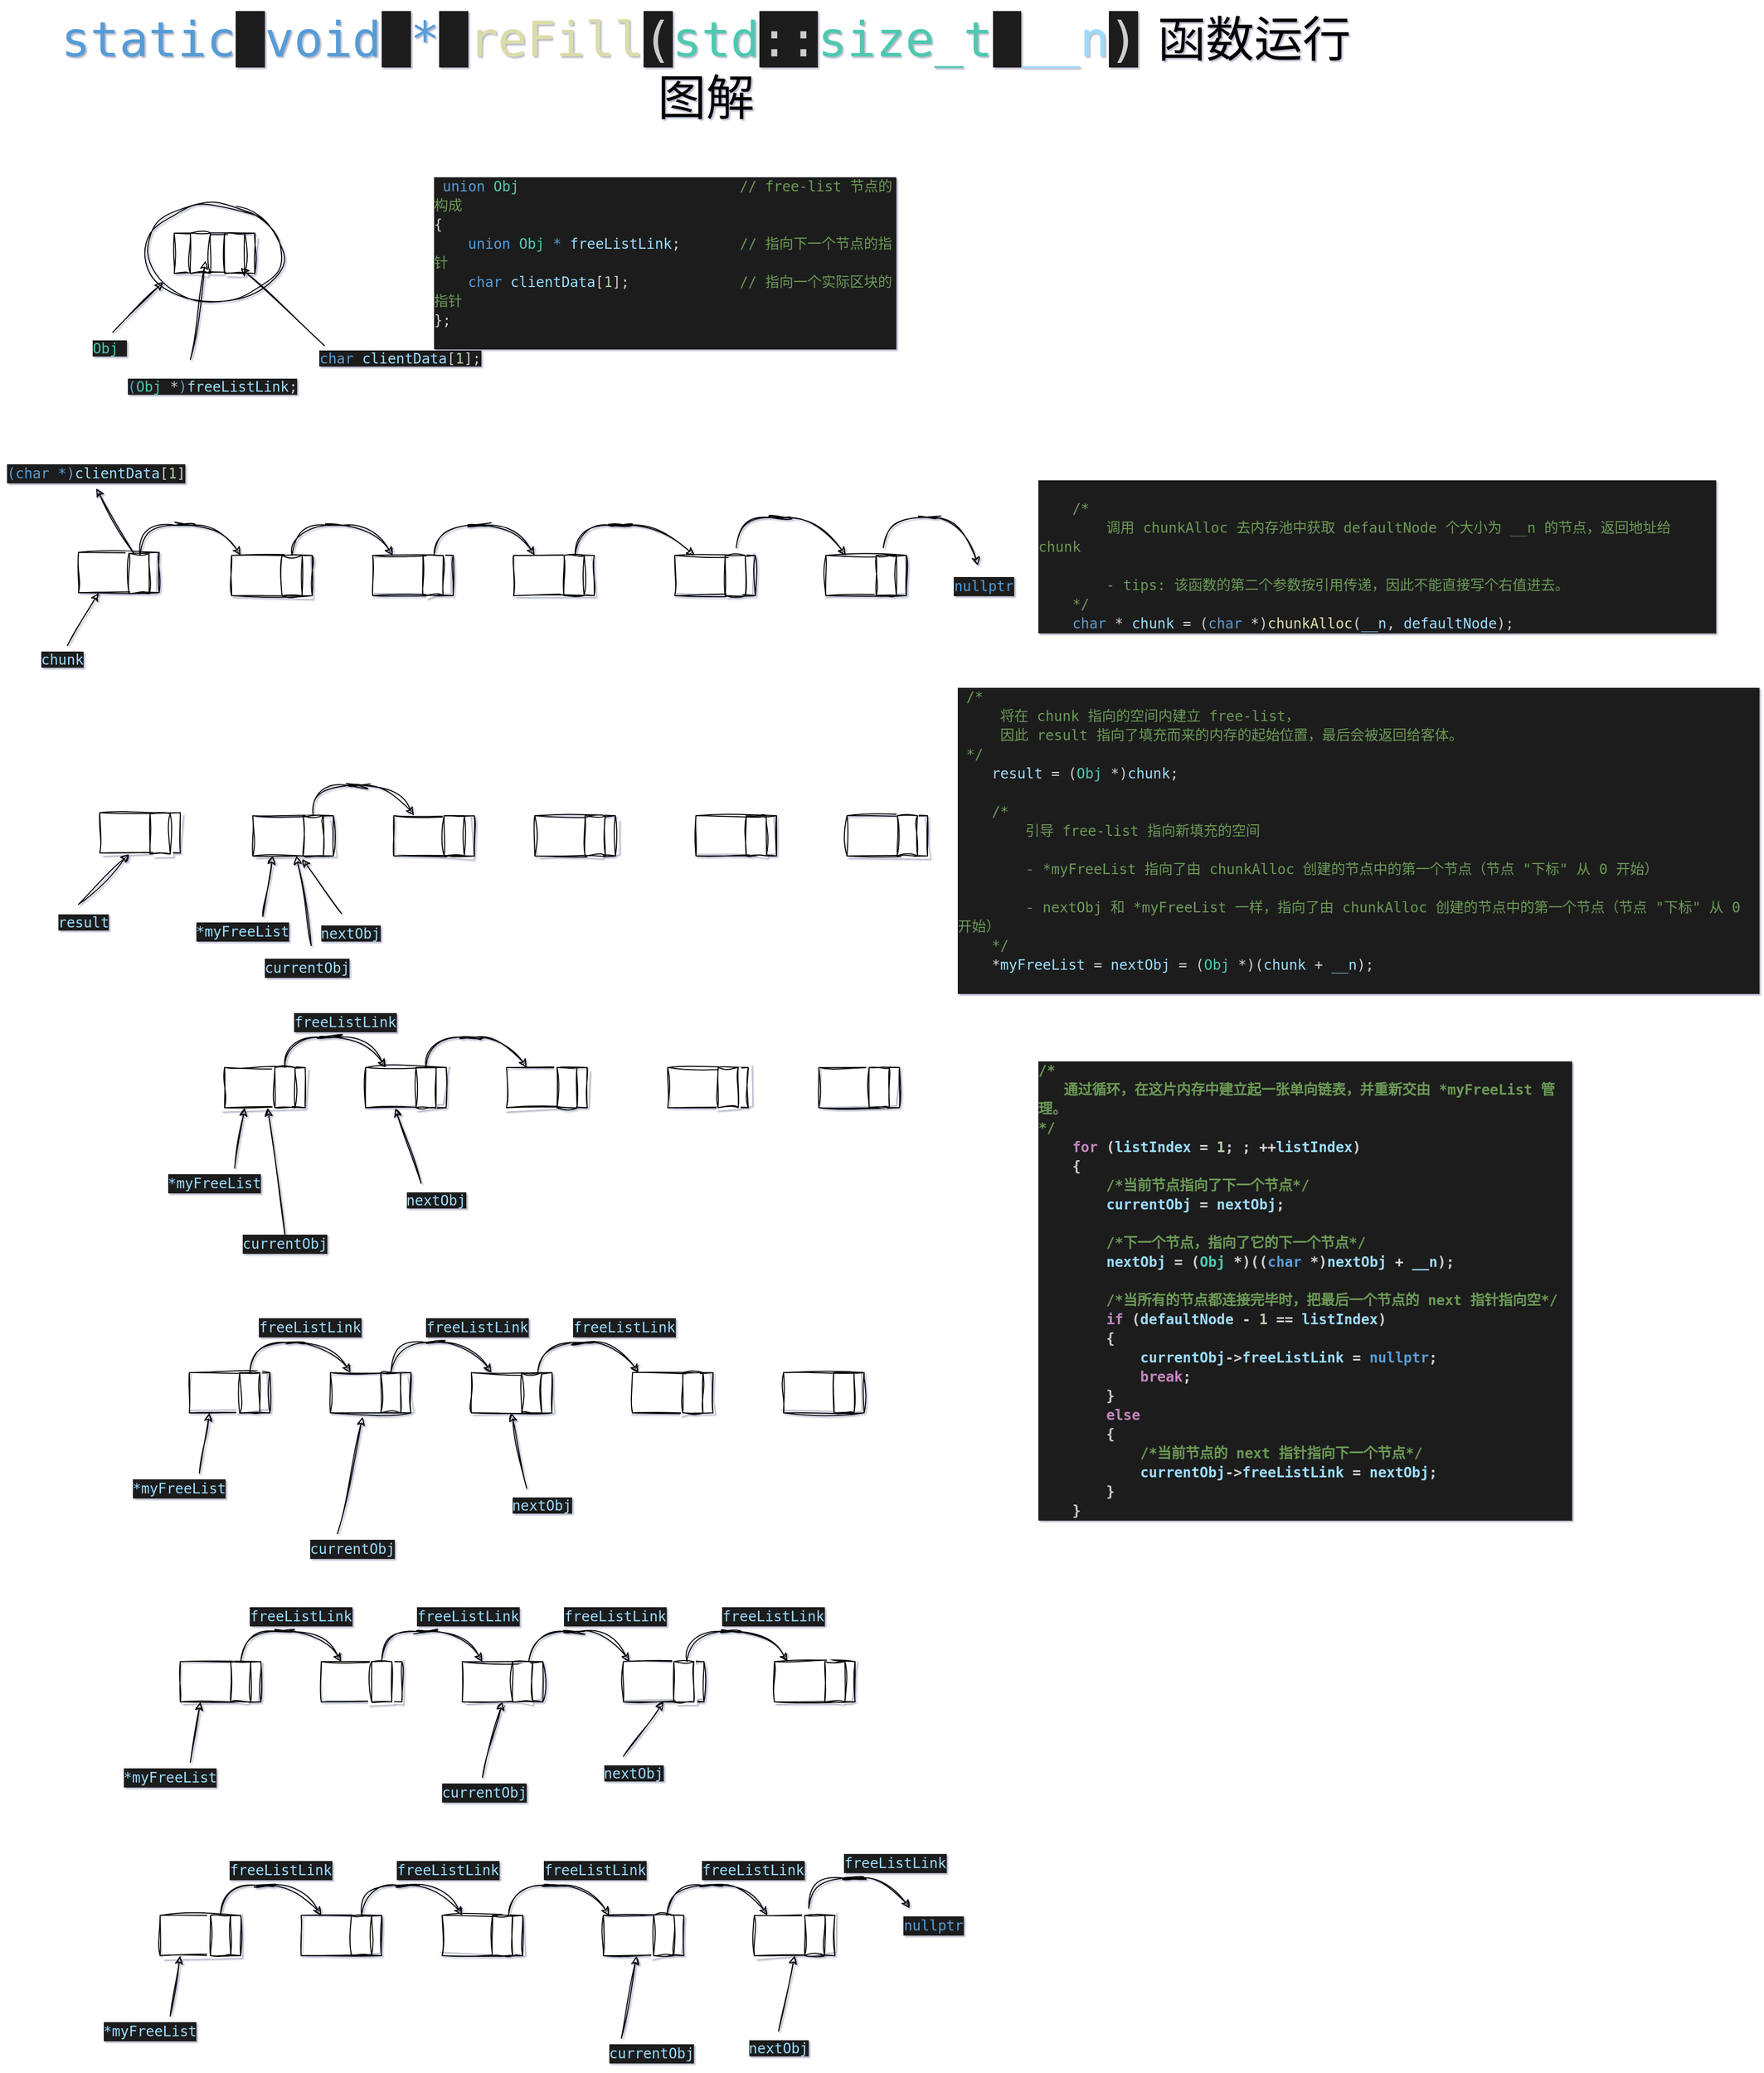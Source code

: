 <mxfile>
    <diagram id="wMo45nzH08YQBt-ZMu2K" name="第 1 页">
        <mxGraphModel dx="4977" dy="3775" grid="1" gridSize="7" guides="1" tooltips="1" connect="1" arrows="1" fold="1" page="1" pageScale="1" pageWidth="1600" pageHeight="900" background="none" math="0" shadow="1">
            <root>
                <mxCell id="0"/>
                <mxCell id="1" parent="0"/>
                <mxCell id="63" value="" style="rounded=0;whiteSpace=wrap;html=1;fillColor=#FFFFFF;sketch=1;curveFitting=1;jiggle=2;" parent="1" vertex="1">
                    <mxGeometry x="-1037" y="-919" width="80" height="40" as="geometry"/>
                </mxCell>
                <mxCell id="64" value="" style="rounded=0;whiteSpace=wrap;html=1;fillColor=#FFFFFF;sketch=1;curveFitting=1;jiggle=2;" parent="1" vertex="1">
                    <mxGeometry x="-1177" y="-919" width="80" height="40" as="geometry"/>
                </mxCell>
                <mxCell id="65" value="" style="rounded=0;whiteSpace=wrap;html=1;fillColor=#FFFFFF;sketch=1;curveFitting=1;jiggle=2;" parent="1" vertex="1">
                    <mxGeometry x="-1317" y="-919" width="80" height="40" as="geometry"/>
                </mxCell>
                <mxCell id="66" value="" style="rounded=0;whiteSpace=wrap;html=1;fillColor=#FFFFFF;sketch=1;curveFitting=1;jiggle=2;" parent="1" vertex="1">
                    <mxGeometry x="-877" y="-919" width="80" height="40" as="geometry"/>
                </mxCell>
                <mxCell id="67" value="" style="rounded=0;whiteSpace=wrap;html=1;fillColor=#FFFFFF;sketch=1;curveFitting=1;jiggle=2;" parent="1" vertex="1">
                    <mxGeometry x="-727" y="-919" width="80" height="40" as="geometry"/>
                </mxCell>
                <mxCell id="68" value="" style="rounded=0;whiteSpace=wrap;html=1;strokeColor=default;fontFamily=Helvetica;fontSize=12;fontColor=default;fillColor=default;rotation=90;sketch=1;curveFitting=1;jiggle=2;" parent="1" vertex="1">
                    <mxGeometry x="-1277" y="-909" width="40" height="20" as="geometry"/>
                </mxCell>
                <mxCell id="69" value="" style="rounded=0;whiteSpace=wrap;html=1;strokeColor=default;fontFamily=Helvetica;fontSize=12;fontColor=default;fillColor=default;rotation=90;sketch=1;curveFitting=1;jiggle=2;" parent="1" vertex="1">
                    <mxGeometry x="-1137" y="-909" width="40" height="20" as="geometry"/>
                </mxCell>
                <mxCell id="70" value="" style="rounded=0;whiteSpace=wrap;html=1;strokeColor=default;fontFamily=Helvetica;fontSize=12;fontColor=default;fillColor=default;rotation=90;sketch=1;curveFitting=1;jiggle=2;" parent="1" vertex="1">
                    <mxGeometry x="-687" y="-909" width="40" height="20" as="geometry"/>
                </mxCell>
                <mxCell id="71" value="" style="rounded=0;whiteSpace=wrap;html=1;strokeColor=default;fontFamily=Helvetica;fontSize=12;fontColor=default;fillColor=default;rotation=90;sketch=1;curveFitting=1;jiggle=2;" parent="1" vertex="1">
                    <mxGeometry x="-837" y="-909" width="40" height="20" as="geometry"/>
                </mxCell>
                <mxCell id="72" value="" style="rounded=0;whiteSpace=wrap;html=1;strokeColor=default;fontFamily=Helvetica;fontSize=12;fontColor=default;fillColor=default;rotation=90;sketch=1;curveFitting=1;jiggle=2;" parent="1" vertex="1">
                    <mxGeometry x="-997" y="-909" width="40" height="20" as="geometry"/>
                </mxCell>
                <mxCell id="73" value="" style="curved=1;endArrow=classic;html=1;entryX=0.25;entryY=0;entryDx=0;entryDy=0;sketch=1;curveFitting=1;jiggle=2;" parent="1" target="64" edge="1">
                    <mxGeometry width="50" height="50" relative="1" as="geometry">
                        <mxPoint x="-1257" y="-919.0" as="sourcePoint"/>
                        <mxPoint x="-1207" y="-969" as="targetPoint"/>
                        <Array as="points">
                            <mxPoint x="-1257" y="-949"/>
                            <mxPoint x="-1187" y="-949"/>
                            <mxPoint x="-1237" y="-949"/>
                            <mxPoint x="-1177" y="-949"/>
                        </Array>
                    </mxGeometry>
                </mxCell>
                <mxCell id="78" value="&lt;div style=&quot;color: rgb(204, 204, 204); background-color: rgb(31, 31, 31); font-family: Consolas, 微软雅黑, monospace, Consolas, &amp;quot;Courier New&amp;quot;, monospace; font-size: 14px; line-height: 19px;&quot;&gt;&lt;span style=&quot;color: #9cdcfe;&quot;&gt;*myFreeList&lt;/span&gt;&lt;/div&gt;" style="text;html=1;strokeColor=none;fillColor=none;align=center;verticalAlign=middle;whiteSpace=wrap;rounded=0;sketch=1;curveFitting=1;jiggle=2;" parent="1" vertex="1">
                    <mxGeometry x="-1357" y="-819" width="60" height="30" as="geometry"/>
                </mxCell>
                <mxCell id="79" value="" style="endArrow=classic;html=1;entryX=0.25;entryY=1;entryDx=0;entryDy=0;sketch=1;curveFitting=1;jiggle=2;" parent="1" target="65" edge="1">
                    <mxGeometry width="50" height="50" relative="1" as="geometry">
                        <mxPoint x="-1307" y="-819" as="sourcePoint"/>
                        <mxPoint x="-1257" y="-879" as="targetPoint"/>
                    </mxGeometry>
                </mxCell>
                <mxCell id="81" value="&lt;div style=&quot;color: rgb(204, 204, 204); background-color: rgb(31, 31, 31); font-family: Consolas, 微软雅黑, monospace, Consolas, &amp;quot;Courier New&amp;quot;, monospace; font-size: 14px; line-height: 19px;&quot;&gt;&lt;span style=&quot;color: #569cd6;&quot;&gt;nullptr&lt;/span&gt;&lt;/div&gt;" style="text;html=1;strokeColor=none;fillColor=none;align=center;verticalAlign=middle;whiteSpace=wrap;rounded=0;sketch=1;curveFitting=1;jiggle=2;" parent="1" vertex="1">
                    <mxGeometry x="-681" y="163" width="80" height="40" as="geometry"/>
                </mxCell>
                <mxCell id="82" value="" style="endArrow=classic;html=1;sketch=1;hachureGap=4;jiggle=2;curveFitting=1;fontFamily=Architects Daughter;fontSource=https%3A%2F%2Ffonts.googleapis.com%2Fcss%3Ffamily%3DArchitects%2BDaughter;fontSize=16;" parent="1" target="65" edge="1">
                    <mxGeometry width="50" height="50" relative="1" as="geometry">
                        <mxPoint x="-1259" y="-790" as="sourcePoint"/>
                        <mxPoint x="-1277" y="-871" as="targetPoint"/>
                    </mxGeometry>
                </mxCell>
                <mxCell id="83" value="&lt;div style=&quot;color: rgb(204, 204, 204); background-color: rgb(31, 31, 31); font-family: Consolas, 微软雅黑, monospace, Consolas, &amp;quot;Courier New&amp;quot;, monospace; font-size: 14px; line-height: 19px;&quot;&gt;&lt;span style=&quot;color: #9cdcfe;&quot;&gt;currentObj&lt;/span&gt;&lt;/div&gt;" style="text;html=1;strokeColor=none;fillColor=none;align=center;verticalAlign=middle;whiteSpace=wrap;rounded=0;sketch=1;hachureGap=4;jiggle=2;curveFitting=1;fontFamily=Architects Daughter;fontSource=https%3A%2F%2Ffonts.googleapis.com%2Fcss%3Ffamily%3DArchitects%2BDaughter;fontSize=20;" parent="1" vertex="1">
                    <mxGeometry x="-1293" y="-783" width="60" height="30" as="geometry"/>
                </mxCell>
                <mxCell id="84" value="" style="endArrow=classic;html=1;sketch=1;hachureGap=4;jiggle=2;curveFitting=1;fontFamily=Architects Daughter;fontSource=https%3A%2F%2Ffonts.googleapis.com%2Fcss%3Ffamily%3DArchitects%2BDaughter;fontSize=16;entryX=0.615;entryY=1.071;entryDx=0;entryDy=0;entryPerimeter=0;" parent="1" target="65" edge="1">
                    <mxGeometry width="50" height="50" relative="1" as="geometry">
                        <mxPoint x="-1229" y="-822" as="sourcePoint"/>
                        <mxPoint x="-1257" y="-864" as="targetPoint"/>
                    </mxGeometry>
                </mxCell>
                <mxCell id="85" value="&lt;span style=&quot;color: rgb(156, 220, 254); font-family: Consolas, 微软雅黑, monospace, Consolas, &amp;quot;Courier New&amp;quot;, monospace; font-size: 14px; background-color: rgb(31, 31, 31);&quot;&gt;nextObj&lt;/span&gt;" style="text;html=1;strokeColor=none;fillColor=none;align=center;verticalAlign=middle;whiteSpace=wrap;rounded=0;sketch=1;hachureGap=4;jiggle=2;curveFitting=1;fontFamily=Architects Daughter;fontSource=https%3A%2F%2Ffonts.googleapis.com%2Fcss%3Ffamily%3DArchitects%2BDaughter;fontSize=20;" parent="1" vertex="1">
                    <mxGeometry x="-1250" y="-819" width="60" height="30" as="geometry"/>
                </mxCell>
                <mxCell id="86" value="" style="rounded=0;whiteSpace=wrap;html=1;fillColor=#FFFFFF;sketch=1;curveFitting=1;jiggle=2;" parent="1" vertex="1">
                    <mxGeometry x="-1065" y="-669" width="80" height="40" as="geometry"/>
                </mxCell>
                <mxCell id="87" value="" style="rounded=0;whiteSpace=wrap;html=1;fillColor=#FFFFFF;sketch=1;curveFitting=1;jiggle=2;" parent="1" vertex="1">
                    <mxGeometry x="-1205" y="-669" width="80" height="40" as="geometry"/>
                </mxCell>
                <mxCell id="88" value="" style="rounded=0;whiteSpace=wrap;html=1;fillColor=#FFFFFF;sketch=1;curveFitting=1;jiggle=2;" parent="1" vertex="1">
                    <mxGeometry x="-1345" y="-669" width="80" height="40" as="geometry"/>
                </mxCell>
                <mxCell id="89" value="" style="rounded=0;whiteSpace=wrap;html=1;fillColor=#FFFFFF;sketch=1;curveFitting=1;jiggle=2;" parent="1" vertex="1">
                    <mxGeometry x="-905" y="-669" width="80" height="40" as="geometry"/>
                </mxCell>
                <mxCell id="90" value="" style="rounded=0;whiteSpace=wrap;html=1;fillColor=#FFFFFF;sketch=1;curveFitting=1;jiggle=2;" parent="1" vertex="1">
                    <mxGeometry x="-755" y="-669" width="80" height="40" as="geometry"/>
                </mxCell>
                <mxCell id="91" value="" style="rounded=0;whiteSpace=wrap;html=1;strokeColor=default;fontFamily=Helvetica;fontSize=12;fontColor=default;fillColor=default;rotation=90;sketch=1;curveFitting=1;jiggle=2;" parent="1" vertex="1">
                    <mxGeometry x="-1305" y="-659" width="40" height="20" as="geometry"/>
                </mxCell>
                <mxCell id="92" value="" style="rounded=0;whiteSpace=wrap;html=1;strokeColor=default;fontFamily=Helvetica;fontSize=12;fontColor=default;fillColor=default;rotation=90;sketch=1;curveFitting=1;jiggle=2;" parent="1" vertex="1">
                    <mxGeometry x="-1165" y="-659" width="40" height="20" as="geometry"/>
                </mxCell>
                <mxCell id="93" value="" style="rounded=0;whiteSpace=wrap;html=1;strokeColor=default;fontFamily=Helvetica;fontSize=12;fontColor=default;fillColor=default;rotation=90;sketch=1;curveFitting=1;jiggle=2;" parent="1" vertex="1">
                    <mxGeometry x="-715" y="-659" width="40" height="20" as="geometry"/>
                </mxCell>
                <mxCell id="94" value="" style="rounded=0;whiteSpace=wrap;html=1;strokeColor=default;fontFamily=Helvetica;fontSize=12;fontColor=default;fillColor=default;rotation=90;sketch=1;curveFitting=1;jiggle=2;" parent="1" vertex="1">
                    <mxGeometry x="-865" y="-659" width="40" height="20" as="geometry"/>
                </mxCell>
                <mxCell id="95" value="" style="rounded=0;whiteSpace=wrap;html=1;strokeColor=default;fontFamily=Helvetica;fontSize=12;fontColor=default;fillColor=default;rotation=90;sketch=1;curveFitting=1;jiggle=2;" parent="1" vertex="1">
                    <mxGeometry x="-1025" y="-659" width="40" height="20" as="geometry"/>
                </mxCell>
                <mxCell id="96" value="" style="curved=1;endArrow=classic;html=1;entryX=0.25;entryY=0;entryDx=0;entryDy=0;sketch=1;curveFitting=1;jiggle=2;" parent="1" target="87" edge="1">
                    <mxGeometry width="50" height="50" relative="1" as="geometry">
                        <mxPoint x="-1285" y="-669.0" as="sourcePoint"/>
                        <mxPoint x="-1235" y="-719" as="targetPoint"/>
                        <Array as="points">
                            <mxPoint x="-1285" y="-699"/>
                            <mxPoint x="-1215" y="-699"/>
                            <mxPoint x="-1265" y="-699"/>
                            <mxPoint x="-1205" y="-699"/>
                        </Array>
                    </mxGeometry>
                </mxCell>
                <mxCell id="99" value="" style="curved=1;endArrow=classic;html=1;entryX=0.25;entryY=0;entryDx=0;entryDy=0;sketch=1;curveFitting=1;jiggle=2;" parent="1" edge="1">
                    <mxGeometry width="50" height="50" relative="1" as="geometry">
                        <mxPoint x="-1145" y="-669.0" as="sourcePoint"/>
                        <mxPoint x="-1045" y="-669.0" as="targetPoint"/>
                        <Array as="points">
                            <mxPoint x="-1145" y="-699"/>
                            <mxPoint x="-1075" y="-699"/>
                            <mxPoint x="-1125" y="-699"/>
                            <mxPoint x="-1065" y="-699"/>
                        </Array>
                    </mxGeometry>
                </mxCell>
                <mxCell id="100" value="&lt;div style=&quot;color: rgb(204, 204, 204); background-color: rgb(31, 31, 31); font-family: Consolas, 微软雅黑, monospace, Consolas, &amp;quot;Courier New&amp;quot;, monospace; font-size: 14px; line-height: 19px;&quot;&gt;&lt;span style=&quot;color: #9cdcfe;&quot;&gt;freeListLink&lt;/span&gt;&lt;/div&gt;" style="text;html=1;strokeColor=none;fillColor=none;align=center;verticalAlign=middle;whiteSpace=wrap;rounded=0;sketch=1;curveFitting=1;jiggle=2;" parent="1" vertex="1">
                    <mxGeometry x="-1285" y="-729" width="120" height="30" as="geometry"/>
                </mxCell>
                <mxCell id="101" value="&lt;div style=&quot;color: rgb(204, 204, 204); background-color: rgb(31, 31, 31); font-family: Consolas, 微软雅黑, monospace, Consolas, &amp;quot;Courier New&amp;quot;, monospace; font-size: 14px; line-height: 19px;&quot;&gt;&lt;span style=&quot;color: #9cdcfe;&quot;&gt;*myFreeList&lt;/span&gt;&lt;/div&gt;" style="text;html=1;strokeColor=none;fillColor=none;align=center;verticalAlign=middle;whiteSpace=wrap;rounded=0;sketch=1;curveFitting=1;jiggle=2;" parent="1" vertex="1">
                    <mxGeometry x="-1385" y="-569" width="60" height="30" as="geometry"/>
                </mxCell>
                <mxCell id="102" value="" style="endArrow=classic;html=1;entryX=0.25;entryY=1;entryDx=0;entryDy=0;sketch=1;curveFitting=1;jiggle=2;" parent="1" target="88" edge="1">
                    <mxGeometry width="50" height="50" relative="1" as="geometry">
                        <mxPoint x="-1335" y="-569" as="sourcePoint"/>
                        <mxPoint x="-1285" y="-629" as="targetPoint"/>
                    </mxGeometry>
                </mxCell>
                <mxCell id="105" value="" style="endArrow=classic;html=1;sketch=1;hachureGap=4;jiggle=2;curveFitting=1;fontFamily=Architects Daughter;fontSource=https%3A%2F%2Ffonts.googleapis.com%2Fcss%3Ffamily%3DArchitects%2BDaughter;fontSize=16;" parent="1" target="88" edge="1">
                    <mxGeometry width="50" height="50" relative="1" as="geometry">
                        <mxPoint x="-1285" y="-502" as="sourcePoint"/>
                        <mxPoint x="-1305" y="-621" as="targetPoint"/>
                    </mxGeometry>
                </mxCell>
                <mxCell id="106" value="&lt;div style=&quot;color: rgb(204, 204, 204); background-color: rgb(31, 31, 31); font-family: Consolas, 微软雅黑, monospace, Consolas, &amp;quot;Courier New&amp;quot;, monospace; font-size: 14px; line-height: 19px;&quot;&gt;&lt;span style=&quot;color: #9cdcfe;&quot;&gt;currentObj&lt;/span&gt;&lt;/div&gt;" style="text;html=1;strokeColor=none;fillColor=none;align=center;verticalAlign=middle;whiteSpace=wrap;rounded=0;sketch=1;hachureGap=4;jiggle=2;curveFitting=1;fontFamily=Architects Daughter;fontSource=https%3A%2F%2Ffonts.googleapis.com%2Fcss%3Ffamily%3DArchitects%2BDaughter;fontSize=20;" parent="1" vertex="1">
                    <mxGeometry x="-1315" y="-509" width="60" height="30" as="geometry"/>
                </mxCell>
                <mxCell id="107" value="" style="endArrow=classic;html=1;sketch=1;hachureGap=4;jiggle=2;curveFitting=1;fontFamily=Architects Daughter;fontSource=https%3A%2F%2Ffonts.googleapis.com%2Fcss%3Ffamily%3DArchitects%2BDaughter;fontSize=16;entryX=0.368;entryY=1.018;entryDx=0;entryDy=0;entryPerimeter=0;exitX=0.25;exitY=0;exitDx=0;exitDy=0;" parent="1" source="108" target="87" edge="1">
                    <mxGeometry width="50" height="50" relative="1" as="geometry">
                        <mxPoint x="-1257" y="-572" as="sourcePoint"/>
                        <mxPoint x="-1285" y="-614" as="targetPoint"/>
                    </mxGeometry>
                </mxCell>
                <mxCell id="108" value="&lt;span style=&quot;color: rgb(156, 220, 254); font-family: Consolas, 微软雅黑, monospace, Consolas, &amp;quot;Courier New&amp;quot;, monospace; font-size: 14px; background-color: rgb(31, 31, 31);&quot;&gt;nextObj&lt;/span&gt;" style="text;html=1;strokeColor=none;fillColor=none;align=center;verticalAlign=middle;whiteSpace=wrap;rounded=0;sketch=1;hachureGap=4;jiggle=2;curveFitting=1;fontFamily=Architects Daughter;fontSource=https%3A%2F%2Ffonts.googleapis.com%2Fcss%3Ffamily%3DArchitects%2BDaughter;fontSize=20;" parent="1" vertex="1">
                    <mxGeometry x="-1165" y="-554" width="60" height="30" as="geometry"/>
                </mxCell>
                <mxCell id="109" value="" style="rounded=0;whiteSpace=wrap;html=1;fillColor=#FFFFFF;sketch=1;curveFitting=1;jiggle=2;" parent="1" vertex="1">
                    <mxGeometry x="-1100" y="-366" width="80" height="40" as="geometry"/>
                </mxCell>
                <mxCell id="110" value="" style="rounded=0;whiteSpace=wrap;html=1;fillColor=#FFFFFF;sketch=1;curveFitting=1;jiggle=2;" parent="1" vertex="1">
                    <mxGeometry x="-1240" y="-366" width="80" height="40" as="geometry"/>
                </mxCell>
                <mxCell id="111" value="" style="rounded=0;whiteSpace=wrap;html=1;fillColor=#FFFFFF;sketch=1;curveFitting=1;jiggle=2;" parent="1" vertex="1">
                    <mxGeometry x="-1380" y="-366" width="80" height="40" as="geometry"/>
                </mxCell>
                <mxCell id="112" value="" style="rounded=0;whiteSpace=wrap;html=1;fillColor=#FFFFFF;sketch=1;curveFitting=1;jiggle=2;" parent="1" vertex="1">
                    <mxGeometry x="-940" y="-366" width="80" height="40" as="geometry"/>
                </mxCell>
                <mxCell id="113" value="" style="rounded=0;whiteSpace=wrap;html=1;fillColor=#FFFFFF;sketch=1;curveFitting=1;jiggle=2;" parent="1" vertex="1">
                    <mxGeometry x="-790" y="-366" width="80" height="40" as="geometry"/>
                </mxCell>
                <mxCell id="114" value="" style="rounded=0;whiteSpace=wrap;html=1;strokeColor=default;fontFamily=Helvetica;fontSize=12;fontColor=default;fillColor=default;rotation=90;sketch=1;curveFitting=1;jiggle=2;" parent="1" vertex="1">
                    <mxGeometry x="-1340" y="-356" width="40" height="20" as="geometry"/>
                </mxCell>
                <mxCell id="115" value="" style="rounded=0;whiteSpace=wrap;html=1;strokeColor=default;fontFamily=Helvetica;fontSize=12;fontColor=default;fillColor=default;rotation=90;sketch=1;curveFitting=1;jiggle=2;" parent="1" vertex="1">
                    <mxGeometry x="-1200" y="-356" width="40" height="20" as="geometry"/>
                </mxCell>
                <mxCell id="116" value="" style="rounded=0;whiteSpace=wrap;html=1;strokeColor=default;fontFamily=Helvetica;fontSize=12;fontColor=default;fillColor=default;rotation=90;sketch=1;curveFitting=1;jiggle=2;" parent="1" vertex="1">
                    <mxGeometry x="-750" y="-356" width="40" height="20" as="geometry"/>
                </mxCell>
                <mxCell id="117" value="" style="rounded=0;whiteSpace=wrap;html=1;strokeColor=default;fontFamily=Helvetica;fontSize=12;fontColor=default;fillColor=default;rotation=90;sketch=1;curveFitting=1;jiggle=2;" parent="1" vertex="1">
                    <mxGeometry x="-900" y="-356" width="40" height="20" as="geometry"/>
                </mxCell>
                <mxCell id="118" value="" style="rounded=0;whiteSpace=wrap;html=1;strokeColor=default;fontFamily=Helvetica;fontSize=12;fontColor=default;fillColor=default;rotation=90;sketch=1;curveFitting=1;jiggle=2;" parent="1" vertex="1">
                    <mxGeometry x="-1060" y="-356" width="40" height="20" as="geometry"/>
                </mxCell>
                <mxCell id="119" value="" style="curved=1;endArrow=classic;html=1;entryX=0.25;entryY=0;entryDx=0;entryDy=0;sketch=1;curveFitting=1;jiggle=2;" parent="1" target="110" edge="1">
                    <mxGeometry width="50" height="50" relative="1" as="geometry">
                        <mxPoint x="-1320" y="-366.0" as="sourcePoint"/>
                        <mxPoint x="-1270" y="-416" as="targetPoint"/>
                        <Array as="points">
                            <mxPoint x="-1320" y="-396"/>
                            <mxPoint x="-1250" y="-396"/>
                            <mxPoint x="-1300" y="-396"/>
                            <mxPoint x="-1240" y="-396"/>
                        </Array>
                    </mxGeometry>
                </mxCell>
                <mxCell id="120" value="" style="curved=1;endArrow=classic;html=1;entryX=0.25;entryY=0;entryDx=0;entryDy=0;sketch=1;curveFitting=1;jiggle=2;" parent="1" edge="1">
                    <mxGeometry width="50" height="50" relative="1" as="geometry">
                        <mxPoint x="-1180" y="-366.0" as="sourcePoint"/>
                        <mxPoint x="-1080" y="-366.0" as="targetPoint"/>
                        <Array as="points">
                            <mxPoint x="-1180" y="-396"/>
                            <mxPoint x="-1110" y="-396"/>
                            <mxPoint x="-1160" y="-396"/>
                            <mxPoint x="-1100" y="-396"/>
                        </Array>
                    </mxGeometry>
                </mxCell>
                <mxCell id="121" value="&lt;div style=&quot;color: rgb(204, 204, 204); background-color: rgb(31, 31, 31); font-family: Consolas, 微软雅黑, monospace, Consolas, &amp;quot;Courier New&amp;quot;, monospace; font-size: 14px; line-height: 19px;&quot;&gt;&lt;span style=&quot;color: #9cdcfe;&quot;&gt;freeListLink&lt;/span&gt;&lt;/div&gt;" style="text;html=1;strokeColor=none;fillColor=none;align=center;verticalAlign=middle;whiteSpace=wrap;rounded=0;sketch=1;curveFitting=1;jiggle=2;" parent="1" vertex="1">
                    <mxGeometry x="-1320" y="-426" width="120" height="30" as="geometry"/>
                </mxCell>
                <mxCell id="122" value="&lt;div style=&quot;color: rgb(204, 204, 204); background-color: rgb(31, 31, 31); font-family: Consolas, 微软雅黑, monospace, Consolas, &amp;quot;Courier New&amp;quot;, monospace; font-size: 14px; line-height: 19px;&quot;&gt;&lt;span style=&quot;color: #9cdcfe;&quot;&gt;*myFreeList&lt;/span&gt;&lt;/div&gt;" style="text;html=1;strokeColor=none;fillColor=none;align=center;verticalAlign=middle;whiteSpace=wrap;rounded=0;sketch=1;curveFitting=1;jiggle=2;" parent="1" vertex="1">
                    <mxGeometry x="-1420" y="-266" width="60" height="30" as="geometry"/>
                </mxCell>
                <mxCell id="123" value="" style="endArrow=classic;html=1;entryX=0.25;entryY=1;entryDx=0;entryDy=0;sketch=1;curveFitting=1;jiggle=2;" parent="1" target="111" edge="1">
                    <mxGeometry width="50" height="50" relative="1" as="geometry">
                        <mxPoint x="-1370" y="-266" as="sourcePoint"/>
                        <mxPoint x="-1320" y="-326" as="targetPoint"/>
                    </mxGeometry>
                </mxCell>
                <mxCell id="124" value="" style="endArrow=classic;html=1;sketch=1;hachureGap=4;jiggle=2;curveFitting=1;fontFamily=Architects Daughter;fontSource=https%3A%2F%2Ffonts.googleapis.com%2Fcss%3Ffamily%3DArchitects%2BDaughter;fontSize=16;entryX=0.4;entryY=1.1;entryDx=0;entryDy=0;entryPerimeter=0;exitX=0.25;exitY=0;exitDx=0;exitDy=0;" parent="1" source="125" target="110" edge="1">
                    <mxGeometry width="50" height="50" relative="1" as="geometry">
                        <mxPoint x="-1320" y="-199.0" as="sourcePoint"/>
                        <mxPoint x="-1340" y="-318" as="targetPoint"/>
                    </mxGeometry>
                </mxCell>
                <mxCell id="125" value="&lt;div style=&quot;color: rgb(204, 204, 204); background-color: rgb(31, 31, 31); font-family: Consolas, 微软雅黑, monospace, Consolas, &amp;quot;Courier New&amp;quot;, monospace; font-size: 14px; line-height: 19px;&quot;&gt;&lt;span style=&quot;color: #9cdcfe;&quot;&gt;currentObj&lt;/span&gt;&lt;/div&gt;" style="text;html=1;strokeColor=none;fillColor=none;align=center;verticalAlign=middle;whiteSpace=wrap;rounded=0;sketch=1;hachureGap=4;jiggle=2;curveFitting=1;fontFamily=Architects Daughter;fontSource=https%3A%2F%2Ffonts.googleapis.com%2Fcss%3Ffamily%3DArchitects%2BDaughter;fontSize=20;" parent="1" vertex="1">
                    <mxGeometry x="-1248" y="-206" width="60" height="30" as="geometry"/>
                </mxCell>
                <mxCell id="126" value="" style="endArrow=classic;html=1;sketch=1;hachureGap=4;jiggle=2;curveFitting=1;fontFamily=Architects Daughter;fontSource=https%3A%2F%2Ffonts.googleapis.com%2Fcss%3Ffamily%3DArchitects%2BDaughter;fontSize=16;entryX=0.5;entryY=1;entryDx=0;entryDy=0;exitX=0.25;exitY=0;exitDx=0;exitDy=0;" parent="1" source="127" target="109" edge="1">
                    <mxGeometry width="50" height="50" relative="1" as="geometry">
                        <mxPoint x="-1292" y="-269" as="sourcePoint"/>
                        <mxPoint x="-1320" y="-311" as="targetPoint"/>
                    </mxGeometry>
                </mxCell>
                <mxCell id="127" value="&lt;span style=&quot;color: rgb(156, 220, 254); font-family: Consolas, 微软雅黑, monospace, Consolas, &amp;quot;Courier New&amp;quot;, monospace; font-size: 14px; background-color: rgb(31, 31, 31);&quot;&gt;nextObj&lt;/span&gt;" style="text;html=1;strokeColor=none;fillColor=none;align=center;verticalAlign=middle;whiteSpace=wrap;rounded=0;sketch=1;hachureGap=4;jiggle=2;curveFitting=1;fontFamily=Architects Daughter;fontSource=https%3A%2F%2Ffonts.googleapis.com%2Fcss%3Ffamily%3DArchitects%2BDaughter;fontSize=20;" parent="1" vertex="1">
                    <mxGeometry x="-1060" y="-251" width="60" height="30" as="geometry"/>
                </mxCell>
                <mxCell id="128" value="&lt;div style=&quot;color: rgb(204, 204, 204); background-color: rgb(31, 31, 31); font-family: Consolas, 微软雅黑, monospace, Consolas, &amp;quot;Courier New&amp;quot;, monospace; font-size: 14px; line-height: 19px;&quot;&gt;&lt;span style=&quot;color: #9cdcfe;&quot;&gt;freeListLink&lt;/span&gt;&lt;/div&gt;" style="text;html=1;strokeColor=none;fillColor=none;align=center;verticalAlign=middle;whiteSpace=wrap;rounded=0;sketch=1;curveFitting=1;jiggle=2;" parent="1" vertex="1">
                    <mxGeometry x="-1154" y="-426" width="120" height="30" as="geometry"/>
                </mxCell>
                <mxCell id="129" value="" style="curved=1;endArrow=classic;html=1;entryX=0.25;entryY=0;entryDx=0;entryDy=0;sketch=1;curveFitting=1;jiggle=2;" parent="1" edge="1">
                    <mxGeometry width="50" height="50" relative="1" as="geometry">
                        <mxPoint x="-1034" y="-366.0" as="sourcePoint"/>
                        <mxPoint x="-934" y="-366.0" as="targetPoint"/>
                        <Array as="points">
                            <mxPoint x="-1034" y="-396"/>
                            <mxPoint x="-964" y="-396"/>
                            <mxPoint x="-1014" y="-396"/>
                            <mxPoint x="-954" y="-396"/>
                        </Array>
                    </mxGeometry>
                </mxCell>
                <mxCell id="130" value="&lt;div style=&quot;color: rgb(204, 204, 204); background-color: rgb(31, 31, 31); font-family: Consolas, 微软雅黑, monospace, Consolas, &amp;quot;Courier New&amp;quot;, monospace; font-size: 14px; line-height: 19px;&quot;&gt;&lt;span style=&quot;color: #9cdcfe;&quot;&gt;freeListLink&lt;/span&gt;&lt;/div&gt;" style="text;html=1;strokeColor=none;fillColor=none;align=center;verticalAlign=middle;whiteSpace=wrap;rounded=0;sketch=1;curveFitting=1;jiggle=2;" parent="1" vertex="1">
                    <mxGeometry x="-1008" y="-426" width="120" height="30" as="geometry"/>
                </mxCell>
                <mxCell id="131" value="&lt;div style=&quot;color: rgb(204, 204, 204); background-color: rgb(31, 31, 31); font-family: Consolas, 微软雅黑, monospace, Consolas, &amp;quot;Courier New&amp;quot;, monospace; font-size: 14px; line-height: 19px;&quot;&gt;&lt;div&gt;&lt;span style=&quot;color: #6a9955;&quot;&gt;&lt;b&gt;/*&lt;/b&gt;&lt;/span&gt;&lt;/div&gt;&lt;div&gt;&lt;span style=&quot;color: #6a9955;&quot;&gt;&lt;b&gt;&amp;nbsp; &amp;nbsp;通过循环，在这片内存中建立起一张单向链表，并重新交由 *myFreeList 管理。&lt;/b&gt;&lt;/span&gt;&lt;/div&gt;&lt;div&gt;&lt;span style=&quot;color: #6a9955;&quot;&gt;&lt;b&gt;*/&lt;/b&gt;&lt;/span&gt;&lt;/div&gt;&lt;div&gt;&lt;b&gt;&amp;nbsp; &amp;nbsp; &lt;span style=&quot;color: #c586c0;&quot;&gt;for&lt;/span&gt; (&lt;span style=&quot;color: #9cdcfe;&quot;&gt;listIndex&lt;/span&gt; &lt;span style=&quot;color: #d4d4d4;&quot;&gt;=&lt;/span&gt; &lt;span style=&quot;color: #b5cea8;&quot;&gt;1&lt;/span&gt;; ; &lt;span style=&quot;color: #d4d4d4;&quot;&gt;++&lt;/span&gt;&lt;span style=&quot;color: #9cdcfe;&quot;&gt;listIndex&lt;/span&gt;)&lt;/b&gt;&lt;/div&gt;&lt;div&gt;&lt;b&gt;&amp;nbsp; &amp;nbsp; {&lt;/b&gt;&lt;/div&gt;&lt;div&gt;&lt;span style=&quot;color: #6a9955;&quot;&gt;&lt;b&gt;&amp;nbsp; &amp;nbsp; &amp;nbsp; &amp;nbsp; /*当前节点指向了下一个节点*/&lt;/b&gt;&lt;/span&gt;&lt;/div&gt;&lt;div&gt;&lt;b&gt;&amp;nbsp; &amp;nbsp; &amp;nbsp; &amp;nbsp; &lt;span style=&quot;color: #9cdcfe;&quot;&gt;currentObj&lt;/span&gt; &lt;span style=&quot;color: #d4d4d4;&quot;&gt;=&lt;/span&gt; &lt;span style=&quot;color: #9cdcfe;&quot;&gt;nextObj&lt;/span&gt;;&lt;/b&gt;&lt;/div&gt;&lt;b&gt;&lt;br&gt;&lt;/b&gt;&lt;div&gt;&lt;span style=&quot;color: #6a9955;&quot;&gt;&lt;b&gt;&amp;nbsp; &amp;nbsp; &amp;nbsp; &amp;nbsp; /*下一个节点，指向了它的下一个节点*/&lt;/b&gt;&lt;/span&gt;&lt;/div&gt;&lt;div&gt;&lt;b&gt;&amp;nbsp; &amp;nbsp; &amp;nbsp; &amp;nbsp; &lt;span style=&quot;color: #9cdcfe;&quot;&gt;nextObj&lt;/span&gt; &lt;span style=&quot;color: #d4d4d4;&quot;&gt;=&lt;/span&gt; (&lt;span style=&quot;color: #4ec9b0;&quot;&gt;Obj&lt;/span&gt; &lt;span style=&quot;color: #d4d4d4;&quot;&gt;*&lt;/span&gt;)((&lt;span style=&quot;color: #569cd6;&quot;&gt;char&lt;/span&gt; &lt;span style=&quot;color: #d4d4d4;&quot;&gt;*&lt;/span&gt;)&lt;span style=&quot;color: #9cdcfe;&quot;&gt;nextObj&lt;/span&gt; &lt;span style=&quot;color: #d4d4d4;&quot;&gt;+&lt;/span&gt; &lt;span style=&quot;color: #9cdcfe;&quot;&gt;__n&lt;/span&gt;);&lt;/b&gt;&lt;/div&gt;&lt;b&gt;&lt;br&gt;&lt;/b&gt;&lt;div&gt;&lt;span style=&quot;color: #6a9955;&quot;&gt;&lt;b&gt;&amp;nbsp; &amp;nbsp; &amp;nbsp; &amp;nbsp; /*当所有的节点都连接完毕时，把最后一个节点的 next 指针指向空*/&lt;/b&gt;&lt;/span&gt;&lt;/div&gt;&lt;div&gt;&lt;b&gt;&amp;nbsp; &amp;nbsp; &amp;nbsp; &amp;nbsp; &lt;span style=&quot;color: #c586c0;&quot;&gt;if&lt;/span&gt; (&lt;span style=&quot;color: #9cdcfe;&quot;&gt;defaultNode&lt;/span&gt; &lt;span style=&quot;color: #d4d4d4;&quot;&gt;-&lt;/span&gt; &lt;span style=&quot;color: #b5cea8;&quot;&gt;1&lt;/span&gt; &lt;span style=&quot;color: #d4d4d4;&quot;&gt;==&lt;/span&gt; &lt;span style=&quot;color: #9cdcfe;&quot;&gt;listIndex&lt;/span&gt;)&lt;/b&gt;&lt;/div&gt;&lt;div&gt;&lt;b&gt;&amp;nbsp; &amp;nbsp; &amp;nbsp; &amp;nbsp; {&lt;/b&gt;&lt;/div&gt;&lt;div&gt;&lt;b&gt;&amp;nbsp; &amp;nbsp; &amp;nbsp; &amp;nbsp; &amp;nbsp; &amp;nbsp; &lt;span style=&quot;color: #9cdcfe;&quot;&gt;currentObj&lt;/span&gt;-&amp;gt;&lt;span style=&quot;color: #9cdcfe;&quot;&gt;freeListLink&lt;/span&gt; &lt;span style=&quot;color: #d4d4d4;&quot;&gt;=&lt;/span&gt; &lt;span style=&quot;color: #569cd6;&quot;&gt;nullptr&lt;/span&gt;;&lt;/b&gt;&lt;/div&gt;&lt;div&gt;&lt;b&gt;&amp;nbsp; &amp;nbsp; &amp;nbsp; &amp;nbsp; &amp;nbsp; &amp;nbsp; &lt;span style=&quot;color: #c586c0;&quot;&gt;break&lt;/span&gt;;&lt;/b&gt;&lt;/div&gt;&lt;div&gt;&lt;b&gt;&amp;nbsp; &amp;nbsp; &amp;nbsp; &amp;nbsp; }&lt;/b&gt;&lt;/div&gt;&lt;div&gt;&lt;b&gt;&amp;nbsp; &amp;nbsp; &amp;nbsp; &amp;nbsp; &lt;span style=&quot;color: #c586c0;&quot;&gt;else&lt;/span&gt;&lt;/b&gt;&lt;/div&gt;&lt;div&gt;&lt;b&gt;&amp;nbsp; &amp;nbsp; &amp;nbsp; &amp;nbsp; {&lt;/b&gt;&lt;/div&gt;&lt;div&gt;&lt;span style=&quot;color: #6a9955;&quot;&gt;&lt;b&gt;&amp;nbsp; &amp;nbsp; &amp;nbsp; &amp;nbsp; &amp;nbsp; &amp;nbsp; /*当前节点的 next 指针指向下一个节点*/&lt;/b&gt;&lt;/span&gt;&lt;/div&gt;&lt;div&gt;&lt;b&gt;&amp;nbsp; &amp;nbsp; &amp;nbsp; &amp;nbsp; &amp;nbsp; &amp;nbsp; &lt;span style=&quot;color: #9cdcfe;&quot;&gt;currentObj&lt;/span&gt;-&amp;gt;&lt;span style=&quot;color: #9cdcfe;&quot;&gt;freeListLink&lt;/span&gt; &lt;span style=&quot;color: #d4d4d4;&quot;&gt;=&lt;/span&gt; &lt;span style=&quot;color: #9cdcfe;&quot;&gt;nextObj&lt;/span&gt;;&lt;/b&gt;&lt;/div&gt;&lt;div&gt;&lt;b&gt;&amp;nbsp; &amp;nbsp; &amp;nbsp; &amp;nbsp; }&lt;/b&gt;&lt;/div&gt;&lt;div&gt;&lt;b&gt;&amp;nbsp; &amp;nbsp; }&lt;/b&gt;&lt;/div&gt;&lt;/div&gt;" style="text;html=1;strokeColor=none;fillColor=none;align=left;verticalAlign=middle;whiteSpace=wrap;rounded=0;sketch=1;hachureGap=4;jiggle=2;curveFitting=1;fontFamily=Architects Daughter;fontSource=https%3A%2F%2Ffonts.googleapis.com%2Fcss%3Ffamily%3DArchitects%2BDaughter;fontSize=20;" parent="1" vertex="1">
                    <mxGeometry x="-539" y="-669" width="532" height="441" as="geometry"/>
                </mxCell>
                <mxCell id="132" value="&lt;div style=&quot;color: rgb(204, 204, 204); background-color: rgb(31, 31, 31); font-family: Consolas, 微软雅黑, monospace, Consolas, &amp;quot;Courier New&amp;quot;, monospace; font-size: 14px; line-height: 19px;&quot;&gt;&lt;div&gt;&lt;span style=&quot;color: #6a9955;&quot;&gt;&amp;nbsp;/*&lt;/span&gt;&lt;/div&gt;&lt;div&gt;&lt;span style=&quot;color: #6a9955;&quot;&gt;&amp;nbsp; &amp;nbsp; &amp;nbsp;将在 chunk 指向的空间内建立 free-list，&lt;/span&gt;&lt;/div&gt;&lt;div&gt;&lt;span style=&quot;color: #6a9955;&quot;&gt;&amp;nbsp; &amp;nbsp; &amp;nbsp;因此 result 指向了填充而来的内存的起始位置，最后会被返回给客体。&lt;/span&gt;&lt;/div&gt;&lt;div&gt;&lt;span style=&quot;color: #6a9955;&quot;&gt;&amp;nbsp;*/&lt;/span&gt;&lt;/div&gt;&lt;div&gt;&amp;nbsp; &amp;nbsp; &lt;span style=&quot;color: #9cdcfe;&quot;&gt;result&lt;/span&gt; &lt;span style=&quot;color: #d4d4d4;&quot;&gt;=&lt;/span&gt; (&lt;span style=&quot;color: #4ec9b0;&quot;&gt;Obj&lt;/span&gt; &lt;span style=&quot;color: #d4d4d4;&quot;&gt;*&lt;/span&gt;)&lt;span style=&quot;color: #9cdcfe;&quot;&gt;chunk&lt;/span&gt;;&lt;/div&gt;&lt;br&gt;&lt;div&gt;&lt;span style=&quot;color: #6a9955;&quot;&gt;&amp;nbsp; &amp;nbsp; /*&lt;/span&gt;&lt;/div&gt;&lt;div&gt;&lt;span style=&quot;color: #6a9955;&quot;&gt;&amp;nbsp; &amp;nbsp; &amp;nbsp; &amp;nbsp; 引导 free-list 指向新填充的空间&lt;/span&gt;&lt;/div&gt;&lt;br&gt;&lt;div&gt;&lt;span style=&quot;color: #6a9955;&quot;&gt;&amp;nbsp; &amp;nbsp; &amp;nbsp; &amp;nbsp; - *myFreeList 指向了由 chunkAlloc 创建的节点中的第一个节点（节点 &quot;下标&quot; 从 0 开始）&lt;/span&gt;&lt;/div&gt;&lt;br&gt;&lt;div&gt;&lt;span style=&quot;color: #6a9955;&quot;&gt;&amp;nbsp; &amp;nbsp; &amp;nbsp; &amp;nbsp; - nextObj 和 *myFreeList 一样，指向了由 chunkAlloc 创建的节点中的第一个节点（节点 &quot;下标&quot; 从 0 开始）&lt;/span&gt;&lt;/div&gt;&lt;div&gt;&lt;span style=&quot;color: #6a9955;&quot;&gt;&amp;nbsp; &amp;nbsp; */&lt;/span&gt;&lt;/div&gt;&lt;div&gt;&amp;nbsp; &amp;nbsp; &lt;span style=&quot;color: #d4d4d4;&quot;&gt;*&lt;/span&gt;&lt;span style=&quot;color: #9cdcfe;&quot;&gt;myFreeList&lt;/span&gt; &lt;span style=&quot;color: #d4d4d4;&quot;&gt;=&lt;/span&gt; &lt;span style=&quot;color: #9cdcfe;&quot;&gt;nextObj&lt;/span&gt; &lt;span style=&quot;color: #d4d4d4;&quot;&gt;=&lt;/span&gt; (&lt;span style=&quot;color: #4ec9b0;&quot;&gt;Obj&lt;/span&gt; &lt;span style=&quot;color: #d4d4d4;&quot;&gt;*&lt;/span&gt;)(&lt;span style=&quot;color: #9cdcfe;&quot;&gt;chunk&lt;/span&gt; &lt;span style=&quot;color: #d4d4d4;&quot;&gt;+&lt;/span&gt; &lt;span style=&quot;color: #9cdcfe;&quot;&gt;__n&lt;/span&gt;);&lt;/div&gt;&lt;br&gt;&lt;/div&gt;" style="text;html=1;strokeColor=none;fillColor=none;align=left;verticalAlign=middle;whiteSpace=wrap;rounded=0;sketch=1;hachureGap=4;jiggle=2;curveFitting=1;fontFamily=Architects Daughter;fontSource=https%3A%2F%2Ffonts.googleapis.com%2Fcss%3Ffamily%3DArchitects%2BDaughter;fontSize=20;" parent="1" vertex="1">
                    <mxGeometry x="-619" y="-1038" width="798" height="285" as="geometry"/>
                </mxCell>
                <mxCell id="133" value="" style="rounded=0;whiteSpace=wrap;html=1;fillColor=#FFFFFF;sketch=1;curveFitting=1;jiggle=2;" parent="1" vertex="1">
                    <mxGeometry x="-1469" y="-922" width="80" height="40" as="geometry"/>
                </mxCell>
                <mxCell id="134" value="" style="rounded=0;whiteSpace=wrap;html=1;strokeColor=default;fontFamily=Helvetica;fontSize=12;fontColor=default;fillColor=default;rotation=90;sketch=1;curveFitting=1;jiggle=2;" parent="1" vertex="1">
                    <mxGeometry x="-1429" y="-911" width="40" height="20" as="geometry"/>
                </mxCell>
                <mxCell id="138" value="" style="endArrow=classic;html=1;sketch=1;hachureGap=4;jiggle=2;curveFitting=1;fontFamily=Architects Daughter;fontSource=https%3A%2F%2Ffonts.googleapis.com%2Fcss%3Ffamily%3DArchitects%2BDaughter;fontSize=16;" parent="1" edge="1">
                    <mxGeometry width="50" height="50" relative="1" as="geometry">
                        <mxPoint x="-1490" y="-831" as="sourcePoint"/>
                        <mxPoint x="-1440" y="-881" as="targetPoint"/>
                    </mxGeometry>
                </mxCell>
                <mxCell id="139" value="&lt;span style=&quot;color: rgb(156, 220, 254); font-family: Consolas, 微软雅黑, monospace, Consolas, &amp;quot;Courier New&amp;quot;, monospace; font-size: 14px; text-align: left; background-color: rgb(31, 31, 31);&quot;&gt;result&lt;/span&gt;" style="text;html=1;strokeColor=none;fillColor=none;align=center;verticalAlign=middle;whiteSpace=wrap;rounded=0;sketch=1;hachureGap=4;jiggle=2;curveFitting=1;fontFamily=Architects Daughter;fontSource=https%3A%2F%2Ffonts.googleapis.com%2Fcss%3Ffamily%3DArchitects%2BDaughter;fontSize=20;" parent="1" vertex="1">
                    <mxGeometry x="-1515" y="-830" width="60" height="30" as="geometry"/>
                </mxCell>
                <mxCell id="140" value="" style="rounded=0;whiteSpace=wrap;html=1;fillColor=#FFFFFF;sketch=1;curveFitting=1;jiggle=2;" parent="1" vertex="1">
                    <mxGeometry x="-1109" y="-79" width="80" height="40" as="geometry"/>
                </mxCell>
                <mxCell id="141" value="" style="rounded=0;whiteSpace=wrap;html=1;fillColor=#FFFFFF;sketch=1;curveFitting=1;jiggle=2;" parent="1" vertex="1">
                    <mxGeometry x="-1249" y="-79" width="80" height="40" as="geometry"/>
                </mxCell>
                <mxCell id="142" value="" style="rounded=0;whiteSpace=wrap;html=1;fillColor=#FFFFFF;sketch=1;curveFitting=1;jiggle=2;" parent="1" vertex="1">
                    <mxGeometry x="-1389" y="-79" width="80" height="40" as="geometry"/>
                </mxCell>
                <mxCell id="143" value="" style="rounded=0;whiteSpace=wrap;html=1;fillColor=#FFFFFF;sketch=1;curveFitting=1;jiggle=2;" parent="1" vertex="1">
                    <mxGeometry x="-949" y="-79" width="80" height="40" as="geometry"/>
                </mxCell>
                <mxCell id="144" value="" style="rounded=0;whiteSpace=wrap;html=1;fillColor=#FFFFFF;sketch=1;curveFitting=1;jiggle=2;" parent="1" vertex="1">
                    <mxGeometry x="-799" y="-79" width="80" height="40" as="geometry"/>
                </mxCell>
                <mxCell id="145" value="" style="rounded=0;whiteSpace=wrap;html=1;strokeColor=default;fontFamily=Helvetica;fontSize=12;fontColor=default;fillColor=default;rotation=90;sketch=1;curveFitting=1;jiggle=2;" parent="1" vertex="1">
                    <mxGeometry x="-1349" y="-69" width="40" height="20" as="geometry"/>
                </mxCell>
                <mxCell id="146" value="" style="rounded=0;whiteSpace=wrap;html=1;strokeColor=default;fontFamily=Helvetica;fontSize=12;fontColor=default;fillColor=default;rotation=90;sketch=1;curveFitting=1;jiggle=2;" parent="1" vertex="1">
                    <mxGeometry x="-1209" y="-69" width="40" height="20" as="geometry"/>
                </mxCell>
                <mxCell id="147" value="" style="rounded=0;whiteSpace=wrap;html=1;strokeColor=default;fontFamily=Helvetica;fontSize=12;fontColor=default;fillColor=default;rotation=90;sketch=1;curveFitting=1;jiggle=2;" parent="1" vertex="1">
                    <mxGeometry x="-759" y="-69" width="40" height="20" as="geometry"/>
                </mxCell>
                <mxCell id="148" value="" style="rounded=0;whiteSpace=wrap;html=1;strokeColor=default;fontFamily=Helvetica;fontSize=12;fontColor=default;fillColor=default;rotation=90;sketch=1;curveFitting=1;jiggle=2;" parent="1" vertex="1">
                    <mxGeometry x="-909" y="-69" width="40" height="20" as="geometry"/>
                </mxCell>
                <mxCell id="149" value="" style="rounded=0;whiteSpace=wrap;html=1;strokeColor=default;fontFamily=Helvetica;fontSize=12;fontColor=default;fillColor=default;rotation=90;sketch=1;curveFitting=1;jiggle=2;" parent="1" vertex="1">
                    <mxGeometry x="-1069" y="-69" width="40" height="20" as="geometry"/>
                </mxCell>
                <mxCell id="150" value="" style="curved=1;endArrow=classic;html=1;entryX=0.25;entryY=0;entryDx=0;entryDy=0;sketch=1;curveFitting=1;jiggle=2;" parent="1" target="141" edge="1">
                    <mxGeometry width="50" height="50" relative="1" as="geometry">
                        <mxPoint x="-1329" y="-79.0" as="sourcePoint"/>
                        <mxPoint x="-1279" y="-129" as="targetPoint"/>
                        <Array as="points">
                            <mxPoint x="-1329" y="-109"/>
                            <mxPoint x="-1259" y="-109"/>
                            <mxPoint x="-1309" y="-109"/>
                            <mxPoint x="-1249" y="-109"/>
                        </Array>
                    </mxGeometry>
                </mxCell>
                <mxCell id="151" value="" style="curved=1;endArrow=classic;html=1;entryX=0.25;entryY=0;entryDx=0;entryDy=0;sketch=1;curveFitting=1;jiggle=2;" parent="1" edge="1">
                    <mxGeometry width="50" height="50" relative="1" as="geometry">
                        <mxPoint x="-1189" y="-79.0" as="sourcePoint"/>
                        <mxPoint x="-1089" y="-79.0" as="targetPoint"/>
                        <Array as="points">
                            <mxPoint x="-1189" y="-109"/>
                            <mxPoint x="-1119" y="-109"/>
                            <mxPoint x="-1169" y="-109"/>
                            <mxPoint x="-1109" y="-109"/>
                        </Array>
                    </mxGeometry>
                </mxCell>
                <mxCell id="152" value="&lt;div style=&quot;color: rgb(204, 204, 204); background-color: rgb(31, 31, 31); font-family: Consolas, 微软雅黑, monospace, Consolas, &amp;quot;Courier New&amp;quot;, monospace; font-size: 14px; line-height: 19px;&quot;&gt;&lt;span style=&quot;color: #9cdcfe;&quot;&gt;freeListLink&lt;/span&gt;&lt;/div&gt;" style="text;html=1;strokeColor=none;fillColor=none;align=center;verticalAlign=middle;whiteSpace=wrap;rounded=0;sketch=1;curveFitting=1;jiggle=2;" parent="1" vertex="1">
                    <mxGeometry x="-1329" y="-139" width="120" height="30" as="geometry"/>
                </mxCell>
                <mxCell id="153" value="&lt;div style=&quot;color: rgb(204, 204, 204); background-color: rgb(31, 31, 31); font-family: Consolas, 微软雅黑, monospace, Consolas, &amp;quot;Courier New&amp;quot;, monospace; font-size: 14px; line-height: 19px;&quot;&gt;&lt;span style=&quot;color: #9cdcfe;&quot;&gt;*myFreeList&lt;/span&gt;&lt;/div&gt;" style="text;html=1;strokeColor=none;fillColor=none;align=center;verticalAlign=middle;whiteSpace=wrap;rounded=0;sketch=1;curveFitting=1;jiggle=2;" parent="1" vertex="1">
                    <mxGeometry x="-1429" y="21" width="60" height="30" as="geometry"/>
                </mxCell>
                <mxCell id="154" value="" style="endArrow=classic;html=1;entryX=0.25;entryY=1;entryDx=0;entryDy=0;sketch=1;curveFitting=1;jiggle=2;" parent="1" target="142" edge="1">
                    <mxGeometry width="50" height="50" relative="1" as="geometry">
                        <mxPoint x="-1379" y="21" as="sourcePoint"/>
                        <mxPoint x="-1329" y="-39" as="targetPoint"/>
                    </mxGeometry>
                </mxCell>
                <mxCell id="155" value="" style="endArrow=classic;html=1;sketch=1;hachureGap=4;jiggle=2;curveFitting=1;fontFamily=Architects Daughter;fontSource=https%3A%2F%2Ffonts.googleapis.com%2Fcss%3Ffamily%3DArchitects%2BDaughter;fontSize=16;entryX=0.5;entryY=1;entryDx=0;entryDy=0;" parent="1" target="140" edge="1">
                    <mxGeometry width="50" height="50" relative="1" as="geometry">
                        <mxPoint x="-1089" y="36" as="sourcePoint"/>
                        <mxPoint x="-1349" y="-31" as="targetPoint"/>
                    </mxGeometry>
                </mxCell>
                <mxCell id="156" value="&lt;div style=&quot;color: rgb(204, 204, 204); background-color: rgb(31, 31, 31); font-family: Consolas, 微软雅黑, monospace, Consolas, &amp;quot;Courier New&amp;quot;, monospace; font-size: 14px; line-height: 19px;&quot;&gt;&lt;span style=&quot;color: #9cdcfe;&quot;&gt;currentObj&lt;/span&gt;&lt;/div&gt;" style="text;html=1;strokeColor=none;fillColor=none;align=center;verticalAlign=middle;whiteSpace=wrap;rounded=0;sketch=1;hachureGap=4;jiggle=2;curveFitting=1;fontFamily=Architects Daughter;fontSource=https%3A%2F%2Ffonts.googleapis.com%2Fcss%3Ffamily%3DArchitects%2BDaughter;fontSize=20;" parent="1" vertex="1">
                    <mxGeometry x="-1117" y="36" width="60" height="30" as="geometry"/>
                </mxCell>
                <mxCell id="157" value="" style="endArrow=classic;html=1;sketch=1;hachureGap=4;jiggle=2;curveFitting=1;fontFamily=Architects Daughter;fontSource=https%3A%2F%2Ffonts.googleapis.com%2Fcss%3Ffamily%3DArchitects%2BDaughter;fontSize=16;entryX=0.5;entryY=1;entryDx=0;entryDy=0;" parent="1" target="143" edge="1">
                    <mxGeometry width="50" height="50" relative="1" as="geometry">
                        <mxPoint x="-949" y="15" as="sourcePoint"/>
                        <mxPoint x="-1329" y="-24" as="targetPoint"/>
                    </mxGeometry>
                </mxCell>
                <mxCell id="158" value="&lt;span style=&quot;color: rgb(156, 220, 254); font-family: Consolas, 微软雅黑, monospace, Consolas, &amp;quot;Courier New&amp;quot;, monospace; font-size: 14px; background-color: rgb(31, 31, 31);&quot;&gt;nextObj&lt;/span&gt;" style="text;html=1;strokeColor=none;fillColor=none;align=center;verticalAlign=middle;whiteSpace=wrap;rounded=0;sketch=1;hachureGap=4;jiggle=2;curveFitting=1;fontFamily=Architects Daughter;fontSource=https%3A%2F%2Ffonts.googleapis.com%2Fcss%3Ffamily%3DArchitects%2BDaughter;fontSize=20;" parent="1" vertex="1">
                    <mxGeometry x="-969" y="15" width="60" height="30" as="geometry"/>
                </mxCell>
                <mxCell id="159" value="&lt;div style=&quot;color: rgb(204, 204, 204); background-color: rgb(31, 31, 31); font-family: Consolas, 微软雅黑, monospace, Consolas, &amp;quot;Courier New&amp;quot;, monospace; font-size: 14px; line-height: 19px;&quot;&gt;&lt;span style=&quot;color: #9cdcfe;&quot;&gt;freeListLink&lt;/span&gt;&lt;/div&gt;" style="text;html=1;strokeColor=none;fillColor=none;align=center;verticalAlign=middle;whiteSpace=wrap;rounded=0;sketch=1;curveFitting=1;jiggle=2;" parent="1" vertex="1">
                    <mxGeometry x="-1163" y="-139" width="120" height="30" as="geometry"/>
                </mxCell>
                <mxCell id="160" value="" style="curved=1;endArrow=classic;html=1;entryX=0.25;entryY=0;entryDx=0;entryDy=0;sketch=1;curveFitting=1;jiggle=2;" parent="1" edge="1">
                    <mxGeometry width="50" height="50" relative="1" as="geometry">
                        <mxPoint x="-1043" y="-79.0" as="sourcePoint"/>
                        <mxPoint x="-943" y="-79.0" as="targetPoint"/>
                        <Array as="points">
                            <mxPoint x="-1043" y="-109"/>
                            <mxPoint x="-973" y="-109"/>
                            <mxPoint x="-1023" y="-109"/>
                            <mxPoint x="-963" y="-109"/>
                        </Array>
                    </mxGeometry>
                </mxCell>
                <mxCell id="161" value="&lt;div style=&quot;color: rgb(204, 204, 204); background-color: rgb(31, 31, 31); font-family: Consolas, 微软雅黑, monospace, Consolas, &amp;quot;Courier New&amp;quot;, monospace; font-size: 14px; line-height: 19px;&quot;&gt;&lt;span style=&quot;color: #9cdcfe;&quot;&gt;freeListLink&lt;/span&gt;&lt;/div&gt;" style="text;html=1;strokeColor=none;fillColor=none;align=center;verticalAlign=middle;whiteSpace=wrap;rounded=0;sketch=1;curveFitting=1;jiggle=2;" parent="1" vertex="1">
                    <mxGeometry x="-1017" y="-139" width="120" height="30" as="geometry"/>
                </mxCell>
                <mxCell id="163" value="" style="curved=1;endArrow=classic;html=1;entryX=0.25;entryY=0;entryDx=0;entryDy=0;sketch=1;curveFitting=1;jiggle=2;" parent="1" edge="1">
                    <mxGeometry width="50" height="50" relative="1" as="geometry">
                        <mxPoint x="-886" y="-79" as="sourcePoint"/>
                        <mxPoint x="-786" y="-79" as="targetPoint"/>
                        <Array as="points">
                            <mxPoint x="-886" y="-109"/>
                            <mxPoint x="-816" y="-109"/>
                            <mxPoint x="-866" y="-109"/>
                            <mxPoint x="-806" y="-109"/>
                        </Array>
                    </mxGeometry>
                </mxCell>
                <mxCell id="164" value="&lt;div style=&quot;color: rgb(204, 204, 204); background-color: rgb(31, 31, 31); font-family: Consolas, 微软雅黑, monospace, Consolas, &amp;quot;Courier New&amp;quot;, monospace; font-size: 14px; line-height: 19px;&quot;&gt;&lt;span style=&quot;color: #9cdcfe;&quot;&gt;freeListLink&lt;/span&gt;&lt;/div&gt;" style="text;html=1;strokeColor=none;fillColor=none;align=center;verticalAlign=middle;whiteSpace=wrap;rounded=0;sketch=1;curveFitting=1;jiggle=2;" parent="1" vertex="1">
                    <mxGeometry x="-860" y="-139" width="120" height="30" as="geometry"/>
                </mxCell>
                <mxCell id="165" value="" style="rounded=0;whiteSpace=wrap;html=1;fillColor=#FFFFFF;sketch=1;curveFitting=1;jiggle=2;" parent="1" vertex="1">
                    <mxGeometry x="-1129" y="173" width="80" height="40" as="geometry"/>
                </mxCell>
                <mxCell id="166" value="" style="rounded=0;whiteSpace=wrap;html=1;fillColor=#FFFFFF;sketch=1;curveFitting=1;jiggle=2;" parent="1" vertex="1">
                    <mxGeometry x="-1269" y="173" width="80" height="40" as="geometry"/>
                </mxCell>
                <mxCell id="167" value="" style="rounded=0;whiteSpace=wrap;html=1;fillColor=#FFFFFF;sketch=1;curveFitting=1;jiggle=2;" parent="1" vertex="1">
                    <mxGeometry x="-1409" y="173" width="80" height="40" as="geometry"/>
                </mxCell>
                <mxCell id="168" value="" style="rounded=0;whiteSpace=wrap;html=1;fillColor=#FFFFFF;sketch=1;curveFitting=1;jiggle=2;" parent="1" vertex="1">
                    <mxGeometry x="-969" y="173" width="80" height="40" as="geometry"/>
                </mxCell>
                <mxCell id="169" value="" style="rounded=0;whiteSpace=wrap;html=1;fillColor=#FFFFFF;sketch=1;curveFitting=1;jiggle=2;" parent="1" vertex="1">
                    <mxGeometry x="-819" y="173" width="80" height="40" as="geometry"/>
                </mxCell>
                <mxCell id="170" value="" style="rounded=0;whiteSpace=wrap;html=1;strokeColor=default;fontFamily=Helvetica;fontSize=12;fontColor=default;fillColor=default;rotation=90;sketch=1;curveFitting=1;jiggle=2;" parent="1" vertex="1">
                    <mxGeometry x="-1369" y="183" width="40" height="20" as="geometry"/>
                </mxCell>
                <mxCell id="171" value="" style="rounded=0;whiteSpace=wrap;html=1;strokeColor=default;fontFamily=Helvetica;fontSize=12;fontColor=default;fillColor=default;rotation=90;sketch=1;curveFitting=1;jiggle=2;" parent="1" vertex="1">
                    <mxGeometry x="-1229" y="183" width="40" height="20" as="geometry"/>
                </mxCell>
                <mxCell id="172" value="" style="rounded=0;whiteSpace=wrap;html=1;strokeColor=default;fontFamily=Helvetica;fontSize=12;fontColor=default;fillColor=default;rotation=90;sketch=1;curveFitting=1;jiggle=2;" parent="1" vertex="1">
                    <mxGeometry x="-779" y="183" width="40" height="20" as="geometry"/>
                </mxCell>
                <mxCell id="173" value="" style="rounded=0;whiteSpace=wrap;html=1;strokeColor=default;fontFamily=Helvetica;fontSize=12;fontColor=default;fillColor=default;rotation=90;sketch=1;curveFitting=1;jiggle=2;" parent="1" vertex="1">
                    <mxGeometry x="-929" y="183" width="40" height="20" as="geometry"/>
                </mxCell>
                <mxCell id="174" value="" style="rounded=0;whiteSpace=wrap;html=1;strokeColor=default;fontFamily=Helvetica;fontSize=12;fontColor=default;fillColor=default;rotation=90;sketch=1;curveFitting=1;jiggle=2;" parent="1" vertex="1">
                    <mxGeometry x="-1089" y="183" width="40" height="20" as="geometry"/>
                </mxCell>
                <mxCell id="175" value="" style="curved=1;endArrow=classic;html=1;entryX=0.25;entryY=0;entryDx=0;entryDy=0;sketch=1;curveFitting=1;jiggle=2;" parent="1" target="166" edge="1">
                    <mxGeometry width="50" height="50" relative="1" as="geometry">
                        <mxPoint x="-1349" y="173" as="sourcePoint"/>
                        <mxPoint x="-1299" y="123" as="targetPoint"/>
                        <Array as="points">
                            <mxPoint x="-1349" y="143"/>
                            <mxPoint x="-1279" y="143"/>
                            <mxPoint x="-1329" y="143"/>
                            <mxPoint x="-1269" y="143"/>
                        </Array>
                    </mxGeometry>
                </mxCell>
                <mxCell id="176" value="" style="curved=1;endArrow=classic;html=1;entryX=0.25;entryY=0;entryDx=0;entryDy=0;sketch=1;curveFitting=1;jiggle=2;" parent="1" edge="1">
                    <mxGeometry width="50" height="50" relative="1" as="geometry">
                        <mxPoint x="-1209" y="173" as="sourcePoint"/>
                        <mxPoint x="-1109" y="173" as="targetPoint"/>
                        <Array as="points">
                            <mxPoint x="-1209" y="143"/>
                            <mxPoint x="-1139" y="143"/>
                            <mxPoint x="-1189" y="143"/>
                            <mxPoint x="-1129" y="143"/>
                        </Array>
                    </mxGeometry>
                </mxCell>
                <mxCell id="177" value="&lt;div style=&quot;color: rgb(204, 204, 204); background-color: rgb(31, 31, 31); font-family: Consolas, 微软雅黑, monospace, Consolas, &amp;quot;Courier New&amp;quot;, monospace; font-size: 14px; line-height: 19px;&quot;&gt;&lt;span style=&quot;color: #9cdcfe;&quot;&gt;freeListLink&lt;/span&gt;&lt;/div&gt;" style="text;html=1;strokeColor=none;fillColor=none;align=center;verticalAlign=middle;whiteSpace=wrap;rounded=0;sketch=1;curveFitting=1;jiggle=2;" parent="1" vertex="1">
                    <mxGeometry x="-1349" y="113" width="120" height="30" as="geometry"/>
                </mxCell>
                <mxCell id="178" value="&lt;div style=&quot;color: rgb(204, 204, 204); background-color: rgb(31, 31, 31); font-family: Consolas, 微软雅黑, monospace, Consolas, &amp;quot;Courier New&amp;quot;, monospace; font-size: 14px; line-height: 19px;&quot;&gt;&lt;span style=&quot;color: #9cdcfe;&quot;&gt;*myFreeList&lt;/span&gt;&lt;/div&gt;" style="text;html=1;strokeColor=none;fillColor=none;align=center;verticalAlign=middle;whiteSpace=wrap;rounded=0;sketch=1;curveFitting=1;jiggle=2;" parent="1" vertex="1">
                    <mxGeometry x="-1449" y="273" width="60" height="30" as="geometry"/>
                </mxCell>
                <mxCell id="179" value="" style="endArrow=classic;html=1;entryX=0.25;entryY=1;entryDx=0;entryDy=0;sketch=1;curveFitting=1;jiggle=2;" parent="1" target="167" edge="1">
                    <mxGeometry width="50" height="50" relative="1" as="geometry">
                        <mxPoint x="-1399" y="273" as="sourcePoint"/>
                        <mxPoint x="-1349" y="213" as="targetPoint"/>
                    </mxGeometry>
                </mxCell>
                <mxCell id="180" value="" style="endArrow=classic;html=1;sketch=1;hachureGap=4;jiggle=2;curveFitting=1;fontFamily=Architects Daughter;fontSource=https%3A%2F%2Ffonts.googleapis.com%2Fcss%3Ffamily%3DArchitects%2BDaughter;fontSize=16;entryX=0.413;entryY=1.013;entryDx=0;entryDy=0;entryPerimeter=0;exitX=0;exitY=0;exitDx=0;exitDy=0;" parent="1" source="181" target="168" edge="1">
                    <mxGeometry width="50" height="50" relative="1" as="geometry">
                        <mxPoint x="-1109" y="288" as="sourcePoint"/>
                        <mxPoint x="-1369" y="221" as="targetPoint"/>
                    </mxGeometry>
                </mxCell>
                <mxCell id="181" value="&lt;div style=&quot;color: rgb(204, 204, 204); background-color: rgb(31, 31, 31); font-family: Consolas, 微软雅黑, monospace, Consolas, &amp;quot;Courier New&amp;quot;, monospace; font-size: 14px; line-height: 19px;&quot;&gt;&lt;span style=&quot;color: #9cdcfe;&quot;&gt;currentObj&lt;/span&gt;&lt;/div&gt;" style="text;html=1;strokeColor=none;fillColor=none;align=center;verticalAlign=middle;whiteSpace=wrap;rounded=0;sketch=1;hachureGap=4;jiggle=2;curveFitting=1;fontFamily=Architects Daughter;fontSource=https%3A%2F%2Ffonts.googleapis.com%2Fcss%3Ffamily%3DArchitects%2BDaughter;fontSize=20;" parent="1" vertex="1">
                    <mxGeometry x="-951" y="295" width="60" height="30" as="geometry"/>
                </mxCell>
                <mxCell id="182" value="" style="endArrow=classic;html=1;sketch=1;hachureGap=4;jiggle=2;curveFitting=1;fontFamily=Architects Daughter;fontSource=https%3A%2F%2Ffonts.googleapis.com%2Fcss%3Ffamily%3DArchitects%2BDaughter;fontSize=16;entryX=0.5;entryY=1;entryDx=0;entryDy=0;exitX=0.5;exitY=0;exitDx=0;exitDy=0;" parent="1" source="183" target="169" edge="1">
                    <mxGeometry width="50" height="50" relative="1" as="geometry">
                        <mxPoint x="-969.0" y="267" as="sourcePoint"/>
                        <mxPoint x="-1349" y="228" as="targetPoint"/>
                    </mxGeometry>
                </mxCell>
                <mxCell id="183" value="&lt;span style=&quot;color: rgb(156, 220, 254); font-family: Consolas, 微软雅黑, monospace, Consolas, &amp;quot;Courier New&amp;quot;, monospace; font-size: 14px; background-color: rgb(31, 31, 31);&quot;&gt;nextObj&lt;/span&gt;" style="text;html=1;strokeColor=none;fillColor=none;align=center;verticalAlign=middle;whiteSpace=wrap;rounded=0;sketch=1;hachureGap=4;jiggle=2;curveFitting=1;fontFamily=Architects Daughter;fontSource=https%3A%2F%2Ffonts.googleapis.com%2Fcss%3Ffamily%3DArchitects%2BDaughter;fontSize=20;" parent="1" vertex="1">
                    <mxGeometry x="-825" y="288" width="60" height="30" as="geometry"/>
                </mxCell>
                <mxCell id="184" value="&lt;div style=&quot;color: rgb(204, 204, 204); background-color: rgb(31, 31, 31); font-family: Consolas, 微软雅黑, monospace, Consolas, &amp;quot;Courier New&amp;quot;, monospace; font-size: 14px; line-height: 19px;&quot;&gt;&lt;span style=&quot;color: #9cdcfe;&quot;&gt;freeListLink&lt;/span&gt;&lt;/div&gt;" style="text;html=1;strokeColor=none;fillColor=none;align=center;verticalAlign=middle;whiteSpace=wrap;rounded=0;sketch=1;curveFitting=1;jiggle=2;" parent="1" vertex="1">
                    <mxGeometry x="-1183" y="113" width="120" height="30" as="geometry"/>
                </mxCell>
                <mxCell id="185" value="" style="curved=1;endArrow=classic;html=1;entryX=0.25;entryY=0;entryDx=0;entryDy=0;sketch=1;curveFitting=1;jiggle=2;" parent="1" edge="1">
                    <mxGeometry width="50" height="50" relative="1" as="geometry">
                        <mxPoint x="-1063" y="173" as="sourcePoint"/>
                        <mxPoint x="-963" y="173" as="targetPoint"/>
                        <Array as="points">
                            <mxPoint x="-1063" y="143"/>
                            <mxPoint x="-993" y="143"/>
                            <mxPoint x="-1043" y="143"/>
                            <mxPoint x="-983" y="143"/>
                        </Array>
                    </mxGeometry>
                </mxCell>
                <mxCell id="186" value="&lt;div style=&quot;color: rgb(204, 204, 204); background-color: rgb(31, 31, 31); font-family: Consolas, 微软雅黑, monospace, Consolas, &amp;quot;Courier New&amp;quot;, monospace; font-size: 14px; line-height: 19px;&quot;&gt;&lt;span style=&quot;color: #9cdcfe;&quot;&gt;freeListLink&lt;/span&gt;&lt;/div&gt;" style="text;html=1;strokeColor=none;fillColor=none;align=center;verticalAlign=middle;whiteSpace=wrap;rounded=0;sketch=1;curveFitting=1;jiggle=2;" parent="1" vertex="1">
                    <mxGeometry x="-1037" y="113" width="120" height="30" as="geometry"/>
                </mxCell>
                <mxCell id="187" value="" style="curved=1;endArrow=classic;html=1;entryX=0.25;entryY=0;entryDx=0;entryDy=0;sketch=1;curveFitting=1;jiggle=2;" parent="1" edge="1">
                    <mxGeometry width="50" height="50" relative="1" as="geometry">
                        <mxPoint x="-906" y="173" as="sourcePoint"/>
                        <mxPoint x="-806" y="173" as="targetPoint"/>
                        <Array as="points">
                            <mxPoint x="-906" y="143"/>
                            <mxPoint x="-836" y="143"/>
                            <mxPoint x="-886" y="143"/>
                            <mxPoint x="-826" y="143"/>
                        </Array>
                    </mxGeometry>
                </mxCell>
                <mxCell id="188" value="&lt;div style=&quot;color: rgb(204, 204, 204); background-color: rgb(31, 31, 31); font-family: Consolas, 微软雅黑, monospace, Consolas, &amp;quot;Courier New&amp;quot;, monospace; font-size: 14px; line-height: 19px;&quot;&gt;&lt;span style=&quot;color: #9cdcfe;&quot;&gt;freeListLink&lt;/span&gt;&lt;/div&gt;" style="text;html=1;strokeColor=none;fillColor=none;align=center;verticalAlign=middle;whiteSpace=wrap;rounded=0;sketch=1;curveFitting=1;jiggle=2;" parent="1" vertex="1">
                    <mxGeometry x="-880" y="113" width="120" height="30" as="geometry"/>
                </mxCell>
                <mxCell id="191" value="" style="curved=1;endArrow=classic;html=1;entryX=0.25;entryY=0;entryDx=0;entryDy=0;sketch=1;curveFitting=1;jiggle=2;" parent="1" edge="1">
                    <mxGeometry width="50" height="50" relative="1" as="geometry">
                        <mxPoint x="-765" y="166" as="sourcePoint"/>
                        <mxPoint x="-665" y="166" as="targetPoint"/>
                        <Array as="points">
                            <mxPoint x="-765" y="136"/>
                            <mxPoint x="-695" y="136"/>
                            <mxPoint x="-745" y="136"/>
                            <mxPoint x="-685" y="136"/>
                        </Array>
                    </mxGeometry>
                </mxCell>
                <mxCell id="192" value="&lt;div style=&quot;color: rgb(204, 204, 204); background-color: rgb(31, 31, 31); font-family: Consolas, 微软雅黑, monospace, Consolas, &amp;quot;Courier New&amp;quot;, monospace; font-size: 14px; line-height: 19px;&quot;&gt;&lt;span style=&quot;color: #9cdcfe;&quot;&gt;freeListLink&lt;/span&gt;&lt;/div&gt;" style="text;html=1;strokeColor=none;fillColor=none;align=center;verticalAlign=middle;whiteSpace=wrap;rounded=0;sketch=1;curveFitting=1;jiggle=2;" parent="1" vertex="1">
                    <mxGeometry x="-739" y="106" width="120" height="30" as="geometry"/>
                </mxCell>
                <mxCell id="193" value="&lt;div style=&quot;color: rgb(204, 204, 204); background-color: rgb(31, 31, 31); font-family: Consolas, 微软雅黑, monospace, Consolas, &amp;quot;Courier New&amp;quot;, monospace; font-size: 14px; line-height: 19px;&quot;&gt;&lt;div&gt;&lt;br&gt;&lt;/div&gt;&lt;div&gt;&lt;span style=&quot;color: #6a9955;&quot;&gt;&amp;nbsp; &amp;nbsp; /*&lt;/span&gt;&lt;/div&gt;&lt;div&gt;&lt;span style=&quot;color: #6a9955;&quot;&gt;&amp;nbsp; &amp;nbsp; &amp;nbsp; &amp;nbsp; 调用 chunkAlloc 去内存池中获取 defaultNode 个大小为 __n 的节点，返回地址给 chunk&lt;/span&gt;&lt;/div&gt;&lt;br&gt;&lt;div&gt;&lt;span style=&quot;color: #6a9955;&quot;&gt;&amp;nbsp; &amp;nbsp; &amp;nbsp; &amp;nbsp; - tips: 该函数的第二个参数按引用传递，因此不能直接写个右值进去。&lt;/span&gt;&lt;/div&gt;&lt;div&gt;&lt;span style=&quot;color: #6a9955;&quot;&gt;&amp;nbsp; &amp;nbsp; */&lt;/span&gt;&lt;/div&gt;&lt;div&gt;&amp;nbsp; &amp;nbsp; &lt;span style=&quot;color: #569cd6;&quot;&gt;char&lt;/span&gt; &lt;span style=&quot;color: #d4d4d4;&quot;&gt;*&lt;/span&gt; &lt;span style=&quot;color: #9cdcfe;&quot;&gt;chunk&lt;/span&gt; &lt;span style=&quot;color: #d4d4d4;&quot;&gt;=&lt;/span&gt; (&lt;span style=&quot;color: #569cd6;&quot;&gt;char&lt;/span&gt; &lt;span style=&quot;color: #d4d4d4;&quot;&gt;*&lt;/span&gt;)&lt;span style=&quot;color: #dcdcaa;&quot;&gt;chunkAlloc&lt;/span&gt;(&lt;span style=&quot;color: #9cdcfe;&quot;&gt;__n&lt;/span&gt;, &lt;span style=&quot;color: #9cdcfe;&quot;&gt;defaultNode&lt;/span&gt;);&lt;/div&gt;&lt;/div&gt;" style="text;html=1;strokeColor=none;fillColor=none;align=left;verticalAlign=middle;whiteSpace=wrap;rounded=0;sketch=1;hachureGap=4;jiggle=2;curveFitting=1;fontFamily=Architects Daughter;fontSource=https%3A%2F%2Ffonts.googleapis.com%2Fcss%3Ffamily%3DArchitects%2BDaughter;fontSize=20;" parent="1" vertex="1">
                    <mxGeometry x="-539" y="-1244" width="675" height="133" as="geometry"/>
                </mxCell>
                <mxCell id="194" value="" style="rounded=0;whiteSpace=wrap;html=1;fillColor=#FFFFFF;sketch=1;curveFitting=1;jiggle=2;" parent="1" vertex="1">
                    <mxGeometry x="-1058" y="-1177.5" width="80" height="40" as="geometry"/>
                </mxCell>
                <mxCell id="195" value="" style="rounded=0;whiteSpace=wrap;html=1;fillColor=#FFFFFF;sketch=1;curveFitting=1;jiggle=2;" parent="1" vertex="1">
                    <mxGeometry x="-1198" y="-1177.5" width="80" height="40" as="geometry"/>
                </mxCell>
                <mxCell id="196" value="" style="rounded=0;whiteSpace=wrap;html=1;fillColor=#FFFFFF;sketch=1;curveFitting=1;jiggle=2;" parent="1" vertex="1">
                    <mxGeometry x="-1338" y="-1177.5" width="80" height="40" as="geometry"/>
                </mxCell>
                <mxCell id="197" value="" style="rounded=0;whiteSpace=wrap;html=1;fillColor=#FFFFFF;sketch=1;curveFitting=1;jiggle=2;" parent="1" vertex="1">
                    <mxGeometry x="-898" y="-1177.5" width="80" height="40" as="geometry"/>
                </mxCell>
                <mxCell id="198" value="" style="rounded=0;whiteSpace=wrap;html=1;fillColor=#FFFFFF;sketch=1;curveFitting=1;jiggle=2;" parent="1" vertex="1">
                    <mxGeometry x="-748" y="-1177.5" width="80" height="40" as="geometry"/>
                </mxCell>
                <mxCell id="199" value="" style="rounded=0;whiteSpace=wrap;html=1;strokeColor=default;fontFamily=Helvetica;fontSize=12;fontColor=default;fillColor=default;rotation=90;sketch=1;curveFitting=1;jiggle=2;" parent="1" vertex="1">
                    <mxGeometry x="-1298" y="-1167.5" width="40" height="20" as="geometry"/>
                </mxCell>
                <mxCell id="200" value="" style="rounded=0;whiteSpace=wrap;html=1;strokeColor=default;fontFamily=Helvetica;fontSize=12;fontColor=default;fillColor=default;rotation=90;sketch=1;curveFitting=1;jiggle=2;" parent="1" vertex="1">
                    <mxGeometry x="-1158" y="-1167.5" width="40" height="20" as="geometry"/>
                </mxCell>
                <mxCell id="201" value="" style="rounded=0;whiteSpace=wrap;html=1;strokeColor=default;fontFamily=Helvetica;fontSize=12;fontColor=default;fillColor=default;rotation=90;sketch=1;curveFitting=1;jiggle=2;" parent="1" vertex="1">
                    <mxGeometry x="-708" y="-1167.5" width="40" height="20" as="geometry"/>
                </mxCell>
                <mxCell id="202" value="" style="rounded=0;whiteSpace=wrap;html=1;strokeColor=default;fontFamily=Helvetica;fontSize=12;fontColor=default;fillColor=default;rotation=90;sketch=1;curveFitting=1;jiggle=2;" parent="1" vertex="1">
                    <mxGeometry x="-858" y="-1167.5" width="40" height="20" as="geometry"/>
                </mxCell>
                <mxCell id="203" value="" style="rounded=0;whiteSpace=wrap;html=1;strokeColor=default;fontFamily=Helvetica;fontSize=12;fontColor=default;fillColor=default;rotation=90;sketch=1;curveFitting=1;jiggle=2;" parent="1" vertex="1">
                    <mxGeometry x="-1018" y="-1167.5" width="40" height="20" as="geometry"/>
                </mxCell>
                <mxCell id="204" value="" style="curved=1;endArrow=classic;html=1;entryX=0.25;entryY=0;entryDx=0;entryDy=0;sketch=1;curveFitting=1;jiggle=2;" parent="1" target="195" edge="1">
                    <mxGeometry width="50" height="50" relative="1" as="geometry">
                        <mxPoint x="-1278" y="-1177.5" as="sourcePoint"/>
                        <mxPoint x="-1228" y="-1227.5" as="targetPoint"/>
                        <Array as="points">
                            <mxPoint x="-1278" y="-1207.5"/>
                            <mxPoint x="-1208" y="-1207.5"/>
                            <mxPoint x="-1258" y="-1207.5"/>
                            <mxPoint x="-1198" y="-1207.5"/>
                        </Array>
                    </mxGeometry>
                </mxCell>
                <mxCell id="210" value="" style="rounded=0;whiteSpace=wrap;html=1;fillColor=#FFFFFF;sketch=1;curveFitting=1;jiggle=2;" parent="1" vertex="1">
                    <mxGeometry x="-1490" y="-1180.5" width="80" height="40" as="geometry"/>
                </mxCell>
                <mxCell id="211" value="" style="rounded=0;whiteSpace=wrap;html=1;strokeColor=default;fontFamily=Helvetica;fontSize=12;fontColor=default;fillColor=default;rotation=90;sketch=1;curveFitting=1;jiggle=2;" parent="1" vertex="1">
                    <mxGeometry x="-1450" y="-1169.5" width="40" height="20" as="geometry"/>
                </mxCell>
                <mxCell id="224" value="&lt;span style=&quot;color: rgb(156, 220, 254); font-family: Consolas, 微软雅黑, monospace, Consolas, &amp;quot;Courier New&amp;quot;, monospace; font-size: 14px; text-align: left; background-color: rgb(31, 31, 31);&quot;&gt;chunk&lt;/span&gt;" style="text;html=1;strokeColor=none;fillColor=none;align=center;verticalAlign=middle;whiteSpace=wrap;rounded=0;sketch=1;hachureGap=4;jiggle=2;curveFitting=1;fontFamily=Architects Daughter;fontSource=https%3A%2F%2Ffonts.googleapis.com%2Fcss%3Ffamily%3DArchitects%2BDaughter;fontSize=20;" parent="1" vertex="1">
                    <mxGeometry x="-1536" y="-1091" width="60" height="30" as="geometry"/>
                </mxCell>
                <mxCell id="225" value="" style="endArrow=classic;html=1;sketch=1;hachureGap=4;jiggle=2;curveFitting=1;fontFamily=Architects Daughter;fontSource=https%3A%2F%2Ffonts.googleapis.com%2Fcss%3Ffamily%3DArchitects%2BDaughter;fontSize=16;entryX=0.25;entryY=1;entryDx=0;entryDy=0;" parent="1" target="210" edge="1">
                    <mxGeometry width="50" height="50" relative="1" as="geometry">
                        <mxPoint x="-1501" y="-1088" as="sourcePoint"/>
                        <mxPoint x="-1451" y="-1138" as="targetPoint"/>
                    </mxGeometry>
                </mxCell>
                <mxCell id="226" value="" style="curved=1;endArrow=classic;html=1;entryX=0.25;entryY=0;entryDx=0;entryDy=0;sketch=1;curveFitting=1;jiggle=2;" parent="1" edge="1">
                    <mxGeometry width="50" height="50" relative="1" as="geometry">
                        <mxPoint x="-1137" y="-1177.5" as="sourcePoint"/>
                        <mxPoint x="-1037" y="-1177.5" as="targetPoint"/>
                        <Array as="points">
                            <mxPoint x="-1137" y="-1207.5"/>
                            <mxPoint x="-1067" y="-1207.5"/>
                            <mxPoint x="-1117" y="-1207.5"/>
                            <mxPoint x="-1057" y="-1207.5"/>
                        </Array>
                    </mxGeometry>
                </mxCell>
                <mxCell id="227" value="" style="curved=1;endArrow=classic;html=1;entryX=0.25;entryY=0;entryDx=0;entryDy=0;sketch=1;curveFitting=1;jiggle=2;" parent="1" edge="1">
                    <mxGeometry width="50" height="50" relative="1" as="geometry">
                        <mxPoint x="-1429" y="-1177.5" as="sourcePoint"/>
                        <mxPoint x="-1329" y="-1177.5" as="targetPoint"/>
                        <Array as="points">
                            <mxPoint x="-1429" y="-1207.5"/>
                            <mxPoint x="-1359" y="-1207.5"/>
                            <mxPoint x="-1409" y="-1207.5"/>
                            <mxPoint x="-1349" y="-1207.5"/>
                        </Array>
                    </mxGeometry>
                </mxCell>
                <mxCell id="229" value="&lt;div style=&quot;color: rgb(204, 204, 204); background-color: rgb(31, 31, 31); font-family: Consolas, 微软雅黑, monospace, Consolas, &amp;quot;Courier New&amp;quot;, monospace; font-size: 14px; line-height: 19px;&quot;&gt;&lt;span style=&quot;color: #569cd6;&quot;&gt;nullptr&lt;/span&gt;&lt;/div&gt;" style="text;html=1;strokeColor=none;fillColor=none;align=center;verticalAlign=middle;whiteSpace=wrap;rounded=0;sketch=1;curveFitting=1;jiggle=2;" parent="1" vertex="1">
                    <mxGeometry x="-631" y="-1167.5" width="80" height="40" as="geometry"/>
                </mxCell>
                <mxCell id="230" value="" style="curved=1;endArrow=classic;html=1;sketch=1;curveFitting=1;jiggle=2;" parent="1" target="229" edge="1">
                    <mxGeometry width="50" height="50" relative="1" as="geometry">
                        <mxPoint x="-691" y="-1185.0" as="sourcePoint"/>
                        <mxPoint x="-591" y="-1185" as="targetPoint"/>
                        <Array as="points">
                            <mxPoint x="-691" y="-1215"/>
                            <mxPoint x="-621" y="-1215"/>
                            <mxPoint x="-671" y="-1215"/>
                            <mxPoint x="-611" y="-1215"/>
                        </Array>
                    </mxGeometry>
                </mxCell>
                <mxCell id="231" value="" style="curved=1;endArrow=classic;html=1;entryX=0.25;entryY=0;entryDx=0;entryDy=0;sketch=1;curveFitting=1;jiggle=2;" parent="1" target="198" edge="1">
                    <mxGeometry width="50" height="50" relative="1" as="geometry">
                        <mxPoint x="-837" y="-1185.0" as="sourcePoint"/>
                        <mxPoint x="-737" y="-1185" as="targetPoint"/>
                        <Array as="points">
                            <mxPoint x="-837" y="-1215"/>
                            <mxPoint x="-767" y="-1215"/>
                            <mxPoint x="-817" y="-1215"/>
                            <mxPoint x="-757" y="-1215"/>
                        </Array>
                    </mxGeometry>
                </mxCell>
                <mxCell id="232" value="" style="curved=1;endArrow=classic;html=1;entryX=0.25;entryY=0;entryDx=0;entryDy=0;sketch=1;curveFitting=1;jiggle=2;" parent="1" target="197" edge="1">
                    <mxGeometry width="50" height="50" relative="1" as="geometry">
                        <mxPoint x="-997" y="-1177.5" as="sourcePoint"/>
                        <mxPoint x="-897" y="-1177.5" as="targetPoint"/>
                        <Array as="points">
                            <mxPoint x="-997" y="-1207.5"/>
                            <mxPoint x="-927" y="-1207.5"/>
                            <mxPoint x="-977" y="-1207.5"/>
                            <mxPoint x="-917" y="-1207.5"/>
                        </Array>
                    </mxGeometry>
                </mxCell>
                <mxCell id="233" value="&lt;div style=&quot;background-color: rgb(31, 31, 31); font-family: Consolas, 微软雅黑, monospace, Consolas, &amp;quot;Courier New&amp;quot;, monospace; font-size: 14px; line-height: 19px;&quot;&gt;&lt;font color=&quot;#569cd6&quot;&gt;(char *)&lt;/font&gt;&lt;span style=&quot;color: rgb(156, 220, 254);&quot;&gt;clientData&lt;/span&gt;&lt;font color=&quot;#cccccc&quot;&gt;[&lt;/font&gt;&lt;span style=&quot;color: rgb(181, 206, 168);&quot;&gt;1&lt;/span&gt;&lt;font color=&quot;#cccccc&quot;&gt;]&lt;/font&gt;&lt;/div&gt;" style="text;html=1;strokeColor=none;fillColor=none;align=center;verticalAlign=middle;whiteSpace=wrap;rounded=0;sketch=1;hachureGap=4;jiggle=2;curveFitting=1;fontFamily=Architects Daughter;fontSource=https%3A%2F%2Ffonts.googleapis.com%2Fcss%3Ffamily%3DArchitects%2BDaughter;fontSize=20;" parent="1" vertex="1">
                    <mxGeometry x="-1568" y="-1274" width="191" height="30" as="geometry"/>
                </mxCell>
                <mxCell id="239" value="" style="endArrow=classic;html=1;sketch=1;hachureGap=4;jiggle=2;curveFitting=1;fontFamily=Architects Daughter;fontSource=https%3A%2F%2Ffonts.googleapis.com%2Fcss%3Ffamily%3DArchitects%2BDaughter;fontSize=16;entryX=0.5;entryY=1;entryDx=0;entryDy=0;exitX=0;exitY=0.75;exitDx=0;exitDy=0;" parent="1" source="211" target="233" edge="1">
                    <mxGeometry width="50" height="50" relative="1" as="geometry">
                        <mxPoint x="-1450" y="-1201.211" as="sourcePoint"/>
                        <mxPoint x="-1450" y="-1251.211" as="targetPoint"/>
                    </mxGeometry>
                </mxCell>
                <mxCell id="242" value="" style="rounded=0;whiteSpace=wrap;html=1;fillColor=#FFFFFF;sketch=1;curveFitting=1;jiggle=2;" parent="1" vertex="1">
                    <mxGeometry x="-1395" y="-1497.5" width="80" height="40" as="geometry"/>
                </mxCell>
                <mxCell id="243" value="" style="rounded=0;whiteSpace=wrap;html=1;strokeColor=default;fontFamily=Helvetica;fontSize=12;fontColor=default;fillColor=default;rotation=90;sketch=1;curveFitting=1;jiggle=2;" parent="1" vertex="1">
                    <mxGeometry x="-1355" y="-1487.5" width="40" height="20" as="geometry"/>
                </mxCell>
                <mxCell id="244" value="" style="rounded=0;whiteSpace=wrap;html=1;strokeColor=default;fontFamily=Helvetica;fontSize=12;fontColor=default;fillColor=default;rotation=90;sketch=1;curveFitting=1;jiggle=2;" parent="1" vertex="1">
                    <mxGeometry x="-1389" y="-1487.5" width="40" height="20" as="geometry"/>
                </mxCell>
                <mxCell id="245" value="" style="ellipse;whiteSpace=wrap;html=1;sketch=1;hachureGap=4;jiggle=2;curveFitting=1;fontFamily=Architects Daughter;fontSource=https%3A%2F%2Ffonts.googleapis.com%2Fcss%3Ffamily%3DArchitects%2BDaughter;fontSize=20;fillColor=none;" parent="1" vertex="1">
                    <mxGeometry x="-1423.5" y="-1526" width="137" height="97" as="geometry"/>
                </mxCell>
                <mxCell id="246" value="&lt;div style=&quot;background-color: rgb(31, 31, 31); font-family: Consolas, 微软雅黑, monospace, Consolas, &amp;quot;Courier New&amp;quot;, monospace; font-size: 14px; line-height: 19px;&quot;&gt;&lt;div style=&quot;color: rgb(204, 204, 204);&quot;&gt;&amp;nbsp;&lt;span style=&quot;color: #569cd6;&quot;&gt;union&lt;/span&gt; &lt;span style=&quot;color: #4ec9b0;&quot;&gt;Obj&lt;/span&gt; &amp;nbsp; &amp;nbsp; &amp;nbsp; &amp;nbsp; &amp;nbsp; &lt;span style=&quot;white-space: pre;&quot;&gt;&#9;&lt;/span&gt;&lt;span style=&quot;white-space: pre;&quot;&gt;&#9;&lt;/span&gt;&amp;nbsp; &amp;nbsp; &lt;span style=&quot;color: #6a9955;&quot;&gt;// free-list 节点的构成&lt;/span&gt;&lt;/div&gt;&lt;div style=&quot;color: rgb(204, 204, 204);&quot;&gt;{&lt;/div&gt;&lt;div style=&quot;&quot;&gt;&lt;font color=&quot;#cccccc&quot;&gt;&amp;nbsp; &amp;nbsp;&amp;nbsp;&lt;/font&gt;&lt;span style=&quot;color: rgb(86, 156, 214);&quot;&gt;union&lt;/span&gt; &lt;span style=&quot;color: rgb(78, 201, 176);&quot;&gt;Obj&lt;/span&gt; &lt;span style=&quot;color: rgb(86, 156, 214);&quot;&gt;*&lt;/span&gt; &lt;span style=&quot;color: rgb(156, 220, 254);&quot;&gt;freeListLink&lt;/span&gt;&lt;font color=&quot;#cccccc&quot;&gt;;&lt;/font&gt;&lt;span style=&quot;color: rgb(106, 153, 85);&quot;&gt; &amp;nbsp; &amp;nbsp; &amp;nbsp; // 指向下一个节点的指针&lt;/span&gt;&lt;/div&gt;&lt;div style=&quot;&quot;&gt;&lt;font color=&quot;#cccccc&quot;&gt;&amp;nbsp; &amp;nbsp;&amp;nbsp;&lt;/font&gt;&lt;span style=&quot;color: rgb(86, 156, 214);&quot;&gt;char&lt;/span&gt; &lt;span style=&quot;color: rgb(156, 220, 254);&quot;&gt;clientData&lt;/span&gt;&lt;font color=&quot;#cccccc&quot;&gt;[&lt;/font&gt;&lt;span style=&quot;color: rgb(181, 206, 168);&quot;&gt;1&lt;/span&gt;&lt;font color=&quot;#cccccc&quot;&gt;];&lt;/font&gt;&lt;span style=&quot;color: rgb(106, 153, 85);&quot;&gt; &amp;nbsp; &amp;nbsp; &amp;nbsp; &amp;nbsp; &amp;nbsp; &amp;nbsp; // 指向一个实际区块的指针&lt;/span&gt;&lt;/div&gt;&lt;div style=&quot;color: rgb(204, 204, 204);&quot;&gt;};&lt;/div&gt;&lt;div style=&quot;color: rgb(204, 204, 204);&quot;&gt;&amp;nbsp; &amp;nbsp; &lt;/div&gt;&lt;/div&gt;" style="text;html=1;strokeColor=none;fillColor=none;align=left;verticalAlign=middle;whiteSpace=wrap;rounded=0;sketch=1;hachureGap=4;jiggle=2;curveFitting=1;fontFamily=Architects Daughter;fontSource=https%3A%2F%2Ffonts.googleapis.com%2Fcss%3Ffamily%3DArchitects%2BDaughter;fontSize=20;" parent="1" vertex="1">
                    <mxGeometry x="-1139.5" y="-1526" width="461" height="116" as="geometry"/>
                </mxCell>
                <mxCell id="247" value="" style="endArrow=classic;html=1;sketch=1;hachureGap=4;jiggle=2;curveFitting=1;fontFamily=Architects Daughter;fontSource=https%3A%2F%2Ffonts.googleapis.com%2Fcss%3Ffamily%3DArchitects%2BDaughter;fontSize=16;" parent="1" edge="1">
                    <mxGeometry width="50" height="50" relative="1" as="geometry">
                        <mxPoint x="-1456" y="-1399" as="sourcePoint"/>
                        <mxPoint x="-1406" y="-1449" as="targetPoint"/>
                    </mxGeometry>
                </mxCell>
                <mxCell id="250" value="" style="endArrow=classic;html=1;sketch=1;hachureGap=4;jiggle=2;curveFitting=1;fontFamily=Architects Daughter;fontSource=https%3A%2F%2Ffonts.googleapis.com%2Fcss%3Ffamily%3DArchitects%2BDaughter;fontSize=16;" parent="1" edge="1">
                    <mxGeometry width="50" height="50" relative="1" as="geometry">
                        <mxPoint x="-1379" y="-1372" as="sourcePoint"/>
                        <mxPoint x="-1364" y="-1470" as="targetPoint"/>
                    </mxGeometry>
                </mxCell>
                <mxCell id="251" value="" style="endArrow=classic;html=1;sketch=1;hachureGap=4;jiggle=2;curveFitting=1;fontFamily=Architects Daughter;fontSource=https%3A%2F%2Ffonts.googleapis.com%2Fcss%3Ffamily%3DArchitects%2BDaughter;fontSize=16;" parent="1" edge="1">
                    <mxGeometry width="50" height="50" relative="1" as="geometry">
                        <mxPoint x="-1246" y="-1386" as="sourcePoint"/>
                        <mxPoint x="-1329" y="-1463" as="targetPoint"/>
                    </mxGeometry>
                </mxCell>
                <mxCell id="252" value="&lt;span style=&quot;font-family: Consolas, 微软雅黑, monospace, Consolas, &amp;quot;Courier New&amp;quot;, monospace; font-size: 14px; text-align: left; background-color: rgb(31, 31, 31); color: rgb(78, 201, 176);&quot;&gt;Obj&lt;/span&gt;&lt;span style=&quot;color: rgb(204, 204, 204); font-family: Consolas, 微软雅黑, monospace, Consolas, &amp;quot;Courier New&amp;quot;, monospace; font-size: 14px; text-align: left; background-color: rgb(31, 31, 31);&quot;&gt;&amp;nbsp;&lt;/span&gt;" style="text;html=1;strokeColor=none;fillColor=none;align=center;verticalAlign=middle;whiteSpace=wrap;rounded=0;sketch=1;hachureGap=4;jiggle=2;curveFitting=1;fontFamily=Architects Daughter;fontSource=https%3A%2F%2Ffonts.googleapis.com%2Fcss%3Ffamily%3DArchitects%2BDaughter;fontSize=20;" parent="1" vertex="1">
                    <mxGeometry x="-1489" y="-1400" width="60" height="30" as="geometry"/>
                </mxCell>
                <mxCell id="253" value="&lt;span style=&quot;font-family: Consolas, 微软雅黑, monospace, Consolas, &amp;quot;Courier New&amp;quot;, monospace; font-size: 14px; text-align: left; background-color: rgb(31, 31, 31);&quot;&gt;&lt;font color=&quot;#569cd6&quot;&gt;(&lt;/font&gt;&lt;/span&gt;&lt;span style=&quot;font-family: Consolas, 微软雅黑, monospace, Consolas, &amp;quot;Courier New&amp;quot;, monospace; font-size: 14px; text-align: left; background-color: rgb(31, 31, 31); color: rgb(78, 201, 176);&quot;&gt;Obj&lt;/span&gt;&lt;span style=&quot;color: rgb(204, 204, 204); font-family: Consolas, 微软雅黑, monospace, Consolas, &amp;quot;Courier New&amp;quot;, monospace; font-size: 14px; text-align: left; background-color: rgb(31, 31, 31);&quot;&gt;&amp;nbsp;*&lt;/span&gt;&lt;span style=&quot;font-family: Consolas, 微软雅黑, monospace, Consolas, &amp;quot;Courier New&amp;quot;, monospace; font-size: 14px; text-align: left; background-color: rgb(31, 31, 31);&quot;&gt;&lt;font color=&quot;#569cd6&quot;&gt;)&lt;/font&gt;&lt;/span&gt;&lt;span style=&quot;font-family: Consolas, 微软雅黑, monospace, Consolas, &amp;quot;Courier New&amp;quot;, monospace; font-size: 14px; text-align: left; background-color: rgb(31, 31, 31); color: rgb(156, 220, 254);&quot;&gt;freeListLink&lt;/span&gt;&lt;font style=&quot;font-family: Consolas, 微软雅黑, monospace, Consolas, &amp;quot;Courier New&amp;quot;, monospace; font-size: 14px; text-align: left; background-color: rgb(31, 31, 31);&quot; color=&quot;#cccccc&quot;&gt;;&lt;/font&gt;" style="text;html=1;strokeColor=none;fillColor=none;align=center;verticalAlign=middle;whiteSpace=wrap;rounded=0;sketch=1;hachureGap=4;jiggle=2;curveFitting=1;fontFamily=Architects Daughter;fontSource=https%3A%2F%2Ffonts.googleapis.com%2Fcss%3Ffamily%3DArchitects%2BDaughter;fontSize=20;" parent="1" vertex="1">
                    <mxGeometry x="-1437" y="-1358" width="160" height="21" as="geometry"/>
                </mxCell>
                <mxCell id="254" value="&lt;span style=&quot;font-family: Consolas, 微软雅黑, monospace, Consolas, &amp;quot;Courier New&amp;quot;, monospace; font-size: 14px; text-align: left; background-color: rgb(31, 31, 31); color: rgb(86, 156, 214);&quot;&gt;char&lt;/span&gt;&lt;span style=&quot;font-family: Consolas, 微软雅黑, monospace, Consolas, &amp;quot;Courier New&amp;quot;, monospace; font-size: 14px; text-align: left; background-color: rgb(31, 31, 31);&quot;&gt;&amp;nbsp;&lt;/span&gt;&lt;span style=&quot;font-family: Consolas, 微软雅黑, monospace, Consolas, &amp;quot;Courier New&amp;quot;, monospace; font-size: 14px; text-align: left; background-color: rgb(31, 31, 31); color: rgb(156, 220, 254);&quot;&gt;clientData&lt;/span&gt;&lt;font style=&quot;font-family: Consolas, 微软雅黑, monospace, Consolas, &amp;quot;Courier New&amp;quot;, monospace; font-size: 14px; text-align: left; background-color: rgb(31, 31, 31);&quot; color=&quot;#cccccc&quot;&gt;[&lt;/font&gt;&lt;span style=&quot;font-family: Consolas, 微软雅黑, monospace, Consolas, &amp;quot;Courier New&amp;quot;, monospace; font-size: 14px; text-align: left; background-color: rgb(31, 31, 31); color: rgb(181, 206, 168);&quot;&gt;1&lt;/span&gt;&lt;font style=&quot;font-family: Consolas, 微软雅黑, monospace, Consolas, &amp;quot;Courier New&amp;quot;, monospace; font-size: 14px; text-align: left; background-color: rgb(31, 31, 31);&quot; color=&quot;#cccccc&quot;&gt;];&lt;/font&gt;" style="text;html=1;strokeColor=none;fillColor=none;align=center;verticalAlign=middle;whiteSpace=wrap;rounded=0;sketch=1;hachureGap=4;jiggle=2;curveFitting=1;fontFamily=Architects Daughter;fontSource=https%3A%2F%2Ffonts.googleapis.com%2Fcss%3Ffamily%3DArchitects%2BDaughter;fontSize=20;" parent="1" vertex="1">
                    <mxGeometry x="-1258" y="-1386" width="175" height="21" as="geometry"/>
                </mxCell>
                <mxCell id="255" value="&lt;font style=&quot;font-size: 48px;&quot;&gt;&lt;font style=&quot;&quot;&gt;&lt;span style=&quot;font-family: Consolas, 微软雅黑, monospace, Consolas, &amp;quot;Courier New&amp;quot;, monospace; color: rgb(86, 156, 214);&quot;&gt;static&lt;/span&gt;&lt;span style=&quot;background-color: rgb(31, 31, 31); color: rgb(204, 204, 204); font-family: Consolas, 微软雅黑, monospace, Consolas, &amp;quot;Courier New&amp;quot;, monospace;&quot;&gt; &lt;/span&gt;&lt;span style=&quot;font-family: Consolas, 微软雅黑, monospace, Consolas, &amp;quot;Courier New&amp;quot;, monospace; color: rgb(86, 156, 214);&quot;&gt;void&lt;/span&gt;&lt;span style=&quot;background-color: rgb(31, 31, 31); color: rgb(204, 204, 204); font-family: Consolas, 微软雅黑, monospace, Consolas, &amp;quot;Courier New&amp;quot;, monospace;&quot;&gt; &lt;/span&gt;&lt;span style=&quot;font-family: Consolas, 微软雅黑, monospace, Consolas, &amp;quot;Courier New&amp;quot;, monospace; color: rgb(86, 156, 214);&quot;&gt;*&lt;/span&gt;&lt;span style=&quot;background-color: rgb(31, 31, 31); color: rgb(204, 204, 204); font-family: Consolas, 微软雅黑, monospace, Consolas, &amp;quot;Courier New&amp;quot;, monospace;&quot;&gt; &lt;/span&gt;&lt;span style=&quot;font-family: Consolas, 微软雅黑, monospace, Consolas, &amp;quot;Courier New&amp;quot;, monospace; color: rgb(220, 220, 170);&quot;&gt;reFill&lt;/span&gt;&lt;span style=&quot;background-color: rgb(31, 31, 31); color: rgb(204, 204, 204); font-family: Consolas, 微软雅黑, monospace, Consolas, &amp;quot;Courier New&amp;quot;, monospace;&quot;&gt;(&lt;/span&gt;&lt;span style=&quot;font-family: Consolas, 微软雅黑, monospace, Consolas, &amp;quot;Courier New&amp;quot;, monospace; color: rgb(78, 201, 176);&quot;&gt;std&lt;/span&gt;&lt;span style=&quot;background-color: rgb(31, 31, 31); color: rgb(204, 204, 204); font-family: Consolas, 微软雅黑, monospace, Consolas, &amp;quot;Courier New&amp;quot;, monospace;&quot;&gt;::&lt;/span&gt;&lt;span style=&quot;font-family: Consolas, 微软雅黑, monospace, Consolas, &amp;quot;Courier New&amp;quot;, monospace; color: rgb(78, 201, 176);&quot;&gt;size_t&lt;/span&gt;&lt;span style=&quot;background-color: rgb(31, 31, 31); color: rgb(204, 204, 204); font-family: Consolas, 微软雅黑, monospace, Consolas, &amp;quot;Courier New&amp;quot;, monospace;&quot;&gt; &lt;/span&gt;&lt;span style=&quot;font-family: Consolas, 微软雅黑, monospace, Consolas, &amp;quot;Courier New&amp;quot;, monospace; color: rgb(156, 220, 254);&quot;&gt;__n&lt;/span&gt;&lt;span style=&quot;background-color: rgb(31, 31, 31); color: rgb(204, 204, 204); font-family: Consolas, 微软雅黑, monospace, Consolas, &amp;quot;Courier New&amp;quot;, monospace;&quot;&gt;)&lt;/span&gt;&lt;/font&gt;&amp;nbsp;函数运行图解&lt;/font&gt;" style="text;html=1;strokeColor=none;fillColor=none;align=center;verticalAlign=middle;whiteSpace=wrap;rounded=0;sketch=1;hachureGap=4;jiggle=2;curveFitting=1;fontFamily=Architects Daughter;fontSource=https%3A%2F%2Ffonts.googleapis.com%2Fcss%3Ffamily%3DArchitects%2BDaughter;fontSize=20;" vertex="1" parent="1">
                    <mxGeometry x="-1531" y="-1729" width="1328" height="140" as="geometry"/>
                </mxCell>
            </root>
        </mxGraphModel>
    </diagram>
</mxfile>